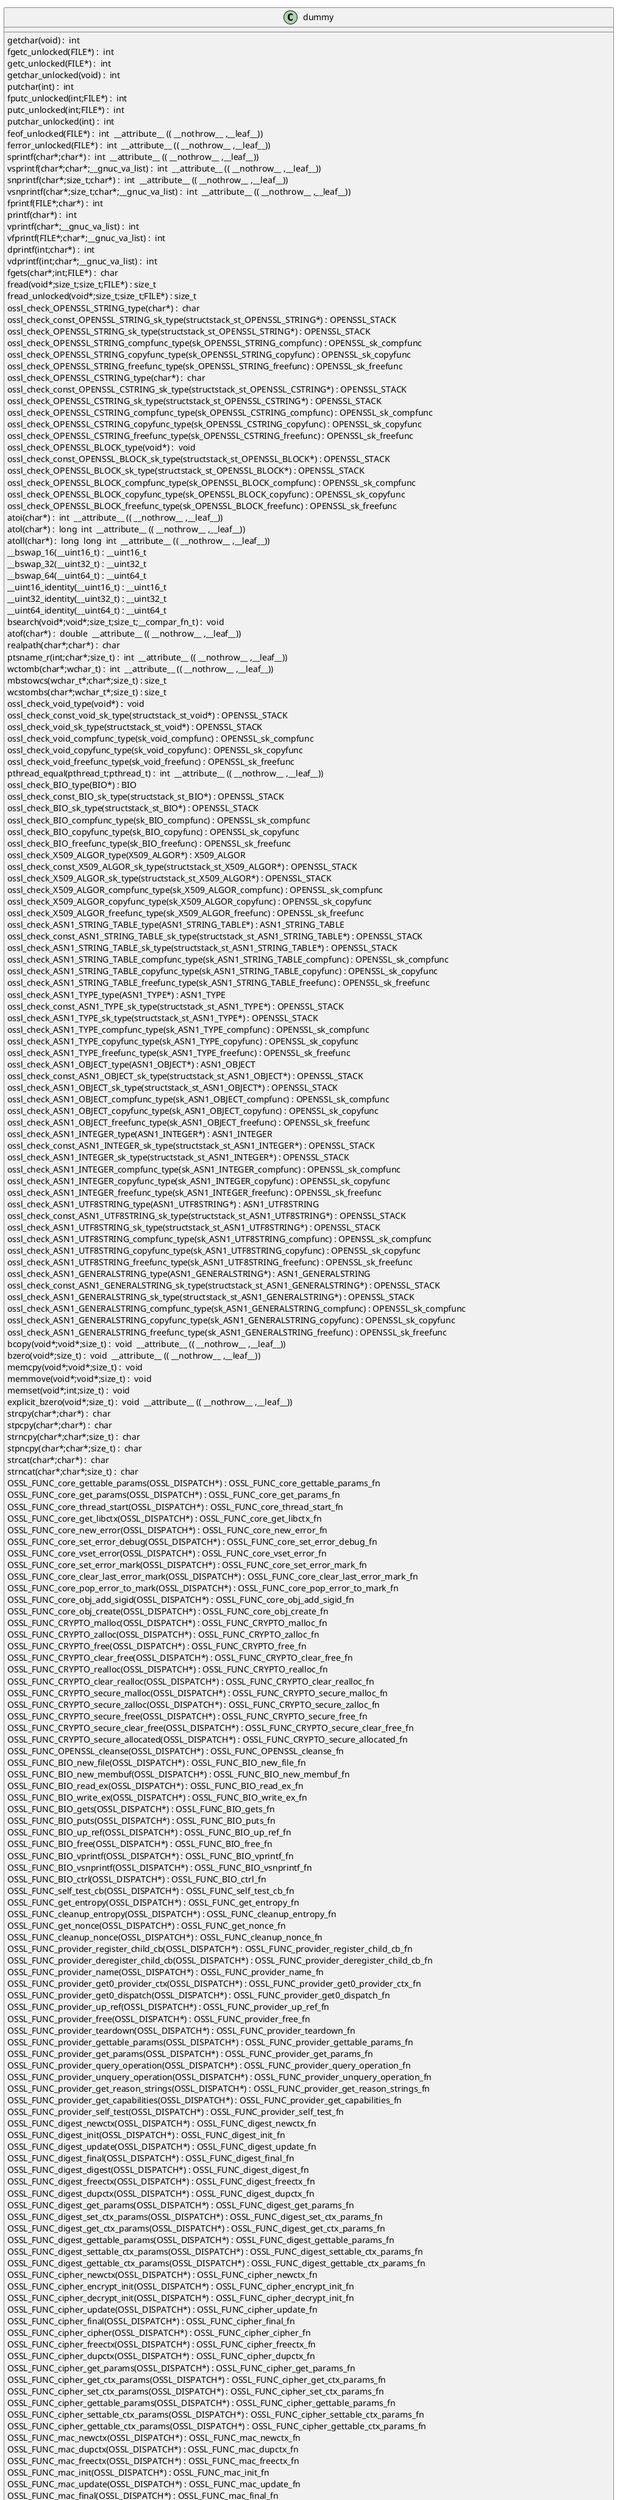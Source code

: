 @startuml
!pragma layout smetana
class dummy {
getchar(void) :  int  [[[./../.././qc/ssl/tls_depr.c.html#906]]]
fgetc_unlocked(FILE*) :  int  [[[./../.././qc/ssl/tls_depr.c.html#915]]]
getc_unlocked(FILE*) :  int  [[[./../.././qc/ssl/tls_depr.c.html#925]]]
getchar_unlocked(void) :  int  [[[./../.././qc/ssl/tls_depr.c.html#932]]]
putchar(int) :  int  [[[./../.././qc/ssl/tls_depr.c.html#941]]]
fputc_unlocked(int;FILE*) :  int  [[[./../.././qc/ssl/tls_depr.c.html#950]]]
putc_unlocked(int;FILE*) :  int  [[[./../.././qc/ssl/tls_depr.c.html#960]]]
putchar_unlocked(int) :  int  [[[./../.././qc/ssl/tls_depr.c.html#967]]]
feof_unlocked(FILE*) :  int  __attribute__ (( __nothrow__ ,__leaf__)) [[[./../.././qc/ssl/tls_depr.c.html#973]]]
ferror_unlocked(FILE*) :  int  __attribute__ (( __nothrow__ ,__leaf__)) [[[./../.././qc/ssl/tls_depr.c.html#980]]]
sprintf(char*;char*) :  int  __attribute__ (( __nothrow__ ,__leaf__)) [[[./../.././qc/ssl/tls_depr.c.html#999]]]
vsprintf(char*;char*;__gnuc_va_list) :  int  __attribute__ (( __nothrow__ ,__leaf__)) [[[./../.././qc/ssl/tls_depr.c.html#1012]]]
snprintf(char*;size_t;char*) :  int  __attribute__ (( __nothrow__ ,__leaf__)) [[[./../.././qc/ssl/tls_depr.c.html#1031]]]
vsnprintf(char*;size_t;char*;__gnuc_va_list) :  int  __attribute__ (( __nothrow__ ,__leaf__)) [[[./../.././qc/ssl/tls_depr.c.html#1045]]]
fprintf(FILE*;char*) :  int  [[[./../.././qc/ssl/tls_depr.c.html#1066]]]
printf(char*) :  int  [[[./../.././qc/ssl/tls_depr.c.html#1073]]]
vprintf(char*;__gnuc_va_list) :  int  [[[./../.././qc/ssl/tls_depr.c.html#1085]]]
vfprintf(FILE*;char*;__gnuc_va_list) :  int  [[[./../.././qc/ssl/tls_depr.c.html#1095]]]
dprintf(int;char*) :  int  [[[./../.././qc/ssl/tls_depr.c.html#1110]]]
vdprintf(int;char*;__gnuc_va_list) :  int  [[[./../.././qc/ssl/tls_depr.c.html#1121]]]
fgets(char*;int;FILE*) :  char  [[[./../.././qc/ssl/tls_depr.c.html#1140]]]
fread(void*;size_t;size_t;FILE*) : size_t [[[./../.././qc/ssl/tls_depr.c.html#1166]]]
fread_unlocked(void*;size_t;size_t;FILE*) : size_t [[[./../.././qc/ssl/tls_depr.c.html#1193]]]
ossl_check_OPENSSL_STRING_type(char*) :  char  [[[./../.././qc/ssl/tls_depr.c.html#1346]]]
ossl_check_const_OPENSSL_STRING_sk_type(structstack_st_OPENSSL_STRING*) : OPENSSL_STACK [[[./../.././qc/ssl/tls_depr.c.html#1346]]]
ossl_check_OPENSSL_STRING_sk_type(structstack_st_OPENSSL_STRING*) : OPENSSL_STACK [[[./../.././qc/ssl/tls_depr.c.html#1346]]]
ossl_check_OPENSSL_STRING_compfunc_type(sk_OPENSSL_STRING_compfunc) : OPENSSL_sk_compfunc [[[./../.././qc/ssl/tls_depr.c.html#1346]]]
ossl_check_OPENSSL_STRING_copyfunc_type(sk_OPENSSL_STRING_copyfunc) : OPENSSL_sk_copyfunc [[[./../.././qc/ssl/tls_depr.c.html#1346]]]
ossl_check_OPENSSL_STRING_freefunc_type(sk_OPENSSL_STRING_freefunc) : OPENSSL_sk_freefunc [[[./../.././qc/ssl/tls_depr.c.html#1346]]]
ossl_check_OPENSSL_CSTRING_type(char*) :  char  [[[./../.././qc/ssl/tls_depr.c.html#1348]]]
ossl_check_const_OPENSSL_CSTRING_sk_type(structstack_st_OPENSSL_CSTRING*) : OPENSSL_STACK [[[./../.././qc/ssl/tls_depr.c.html#1348]]]
ossl_check_OPENSSL_CSTRING_sk_type(structstack_st_OPENSSL_CSTRING*) : OPENSSL_STACK [[[./../.././qc/ssl/tls_depr.c.html#1348]]]
ossl_check_OPENSSL_CSTRING_compfunc_type(sk_OPENSSL_CSTRING_compfunc) : OPENSSL_sk_compfunc [[[./../.././qc/ssl/tls_depr.c.html#1348]]]
ossl_check_OPENSSL_CSTRING_copyfunc_type(sk_OPENSSL_CSTRING_copyfunc) : OPENSSL_sk_copyfunc [[[./../.././qc/ssl/tls_depr.c.html#1348]]]
ossl_check_OPENSSL_CSTRING_freefunc_type(sk_OPENSSL_CSTRING_freefunc) : OPENSSL_sk_freefunc [[[./../.././qc/ssl/tls_depr.c.html#1348]]]
ossl_check_OPENSSL_BLOCK_type(void*) :  void  [[[./../.././qc/ssl/tls_depr.c.html#1351]]]
ossl_check_const_OPENSSL_BLOCK_sk_type(structstack_st_OPENSSL_BLOCK*) : OPENSSL_STACK [[[./../.././qc/ssl/tls_depr.c.html#1351]]]
ossl_check_OPENSSL_BLOCK_sk_type(structstack_st_OPENSSL_BLOCK*) : OPENSSL_STACK [[[./../.././qc/ssl/tls_depr.c.html#1351]]]
ossl_check_OPENSSL_BLOCK_compfunc_type(sk_OPENSSL_BLOCK_compfunc) : OPENSSL_sk_compfunc [[[./../.././qc/ssl/tls_depr.c.html#1351]]]
ossl_check_OPENSSL_BLOCK_copyfunc_type(sk_OPENSSL_BLOCK_copyfunc) : OPENSSL_sk_copyfunc [[[./../.././qc/ssl/tls_depr.c.html#1351]]]
ossl_check_OPENSSL_BLOCK_freefunc_type(sk_OPENSSL_BLOCK_freefunc) : OPENSSL_sk_freefunc [[[./../.././qc/ssl/tls_depr.c.html#1351]]]
atoi(char*) :  int  __attribute__ (( __nothrow__ ,__leaf__)) [[[./../.././qc/ssl/tls_depr.c.html#1661]]]
atol(char*) :  long  int  __attribute__ (( __nothrow__ ,__leaf__)) [[[./../.././qc/ssl/tls_depr.c.html#1666]]]
atoll(char*) :  long  long  int  __attribute__ (( __nothrow__ ,__leaf__)) [[[./../.././qc/ssl/tls_depr.c.html#1673]]]
__bswap_16(__uint16_t) : __uint16_t [[[./../.././qc/ssl/tls_depr.c.html#1820]]]
__bswap_32(__uint32_t) : __uint32_t [[[./../.././qc/ssl/tls_depr.c.html#1835]]]
__bswap_64(__uint64_t) : __uint64_t [[[./../.././qc/ssl/tls_depr.c.html#1845]]]
__uint16_identity(__uint16_t) : __uint16_t [[[./../.././qc/ssl/tls_depr.c.html#1857]]]
__uint32_identity(__uint32_t) : __uint32_t [[[./../.././qc/ssl/tls_depr.c.html#1863]]]
__uint64_identity(__uint64_t) : __uint64_t [[[./../.././qc/ssl/tls_depr.c.html#1869]]]
bsearch(void*;void*;size_t;size_t;__compar_fn_t) :  void  [[[./../.././qc/ssl/tls_depr.c.html#2537]]]
atof(char*) :  double  __attribute__ (( __nothrow__ ,__leaf__)) [[[./../.././qc/ssl/tls_depr.c.html#1]]]
realpath(char*;char*) :  char  [[[./../.././qc/ssl/tls_depr.c.html#1]]]
ptsname_r(int;char*;size_t) :  int  __attribute__ (( __nothrow__ ,__leaf__)) [[[./../.././qc/ssl/tls_depr.c.html#1]]]
wctomb(char*;wchar_t) :  int  __attribute__ (( __nothrow__ ,__leaf__)) [[[./../.././qc/ssl/tls_depr.c.html#1]]]
mbstowcs(wchar_t*;char*;size_t) : size_t [[[./../.././qc/ssl/tls_depr.c.html#1]]]
wcstombs(char*;wchar_t*;size_t) : size_t [[[./../.././qc/ssl/tls_depr.c.html#1]]]
ossl_check_void_type(void*) :  void  [[[./../.././qc/ssl/tls_depr.c.html#1]]]
ossl_check_const_void_sk_type(structstack_st_void*) : OPENSSL_STACK [[[./../.././qc/ssl/tls_depr.c.html#1]]]
ossl_check_void_sk_type(structstack_st_void*) : OPENSSL_STACK [[[./../.././qc/ssl/tls_depr.c.html#1]]]
ossl_check_void_compfunc_type(sk_void_compfunc) : OPENSSL_sk_compfunc [[[./../.././qc/ssl/tls_depr.c.html#1]]]
ossl_check_void_copyfunc_type(sk_void_copyfunc) : OPENSSL_sk_copyfunc [[[./../.././qc/ssl/tls_depr.c.html#1]]]
ossl_check_void_freefunc_type(sk_void_freefunc) : OPENSSL_sk_freefunc [[[./../.././qc/ssl/tls_depr.c.html#1]]]
pthread_equal(pthread_t;pthread_t) :  int  __attribute__ (( __nothrow__ ,__leaf__)) [[[./../.././qc/ssl/tls_depr.c.html#1]]]
ossl_check_BIO_type(BIO*) : BIO [[[./../.././qc/ssl/tls_depr.c.html#1]]]
ossl_check_const_BIO_sk_type(structstack_st_BIO*) : OPENSSL_STACK [[[./../.././qc/ssl/tls_depr.c.html#1]]]
ossl_check_BIO_sk_type(structstack_st_BIO*) : OPENSSL_STACK [[[./../.././qc/ssl/tls_depr.c.html#1]]]
ossl_check_BIO_compfunc_type(sk_BIO_compfunc) : OPENSSL_sk_compfunc [[[./../.././qc/ssl/tls_depr.c.html#1]]]
ossl_check_BIO_copyfunc_type(sk_BIO_copyfunc) : OPENSSL_sk_copyfunc [[[./../.././qc/ssl/tls_depr.c.html#1]]]
ossl_check_BIO_freefunc_type(sk_BIO_freefunc) : OPENSSL_sk_freefunc [[[./../.././qc/ssl/tls_depr.c.html#1]]]
ossl_check_X509_ALGOR_type(X509_ALGOR*) : X509_ALGOR [[[./../.././qc/ssl/tls_depr.c.html#1]]]
ossl_check_const_X509_ALGOR_sk_type(structstack_st_X509_ALGOR*) : OPENSSL_STACK [[[./../.././qc/ssl/tls_depr.c.html#1]]]
ossl_check_X509_ALGOR_sk_type(structstack_st_X509_ALGOR*) : OPENSSL_STACK [[[./../.././qc/ssl/tls_depr.c.html#1]]]
ossl_check_X509_ALGOR_compfunc_type(sk_X509_ALGOR_compfunc) : OPENSSL_sk_compfunc [[[./../.././qc/ssl/tls_depr.c.html#1]]]
ossl_check_X509_ALGOR_copyfunc_type(sk_X509_ALGOR_copyfunc) : OPENSSL_sk_copyfunc [[[./../.././qc/ssl/tls_depr.c.html#1]]]
ossl_check_X509_ALGOR_freefunc_type(sk_X509_ALGOR_freefunc) : OPENSSL_sk_freefunc [[[./../.././qc/ssl/tls_depr.c.html#1]]]
ossl_check_ASN1_STRING_TABLE_type(ASN1_STRING_TABLE*) : ASN1_STRING_TABLE [[[./../.././qc/ssl/tls_depr.c.html#1]]]
ossl_check_const_ASN1_STRING_TABLE_sk_type(structstack_st_ASN1_STRING_TABLE*) : OPENSSL_STACK [[[./../.././qc/ssl/tls_depr.c.html#1]]]
ossl_check_ASN1_STRING_TABLE_sk_type(structstack_st_ASN1_STRING_TABLE*) : OPENSSL_STACK [[[./../.././qc/ssl/tls_depr.c.html#1]]]
ossl_check_ASN1_STRING_TABLE_compfunc_type(sk_ASN1_STRING_TABLE_compfunc) : OPENSSL_sk_compfunc [[[./../.././qc/ssl/tls_depr.c.html#1]]]
ossl_check_ASN1_STRING_TABLE_copyfunc_type(sk_ASN1_STRING_TABLE_copyfunc) : OPENSSL_sk_copyfunc [[[./../.././qc/ssl/tls_depr.c.html#1]]]
ossl_check_ASN1_STRING_TABLE_freefunc_type(sk_ASN1_STRING_TABLE_freefunc) : OPENSSL_sk_freefunc [[[./../.././qc/ssl/tls_depr.c.html#1]]]
ossl_check_ASN1_TYPE_type(ASN1_TYPE*) : ASN1_TYPE [[[./../.././qc/ssl/tls_depr.c.html#1]]]
ossl_check_const_ASN1_TYPE_sk_type(structstack_st_ASN1_TYPE*) : OPENSSL_STACK [[[./../.././qc/ssl/tls_depr.c.html#1]]]
ossl_check_ASN1_TYPE_sk_type(structstack_st_ASN1_TYPE*) : OPENSSL_STACK [[[./../.././qc/ssl/tls_depr.c.html#1]]]
ossl_check_ASN1_TYPE_compfunc_type(sk_ASN1_TYPE_compfunc) : OPENSSL_sk_compfunc [[[./../.././qc/ssl/tls_depr.c.html#1]]]
ossl_check_ASN1_TYPE_copyfunc_type(sk_ASN1_TYPE_copyfunc) : OPENSSL_sk_copyfunc [[[./../.././qc/ssl/tls_depr.c.html#1]]]
ossl_check_ASN1_TYPE_freefunc_type(sk_ASN1_TYPE_freefunc) : OPENSSL_sk_freefunc [[[./../.././qc/ssl/tls_depr.c.html#1]]]
ossl_check_ASN1_OBJECT_type(ASN1_OBJECT*) : ASN1_OBJECT [[[./../.././qc/ssl/tls_depr.c.html#1]]]
ossl_check_const_ASN1_OBJECT_sk_type(structstack_st_ASN1_OBJECT*) : OPENSSL_STACK [[[./../.././qc/ssl/tls_depr.c.html#1]]]
ossl_check_ASN1_OBJECT_sk_type(structstack_st_ASN1_OBJECT*) : OPENSSL_STACK [[[./../.././qc/ssl/tls_depr.c.html#1]]]
ossl_check_ASN1_OBJECT_compfunc_type(sk_ASN1_OBJECT_compfunc) : OPENSSL_sk_compfunc [[[./../.././qc/ssl/tls_depr.c.html#1]]]
ossl_check_ASN1_OBJECT_copyfunc_type(sk_ASN1_OBJECT_copyfunc) : OPENSSL_sk_copyfunc [[[./../.././qc/ssl/tls_depr.c.html#1]]]
ossl_check_ASN1_OBJECT_freefunc_type(sk_ASN1_OBJECT_freefunc) : OPENSSL_sk_freefunc [[[./../.././qc/ssl/tls_depr.c.html#1]]]
ossl_check_ASN1_INTEGER_type(ASN1_INTEGER*) : ASN1_INTEGER [[[./../.././qc/ssl/tls_depr.c.html#1]]]
ossl_check_const_ASN1_INTEGER_sk_type(structstack_st_ASN1_INTEGER*) : OPENSSL_STACK [[[./../.././qc/ssl/tls_depr.c.html#1]]]
ossl_check_ASN1_INTEGER_sk_type(structstack_st_ASN1_INTEGER*) : OPENSSL_STACK [[[./../.././qc/ssl/tls_depr.c.html#1]]]
ossl_check_ASN1_INTEGER_compfunc_type(sk_ASN1_INTEGER_compfunc) : OPENSSL_sk_compfunc [[[./../.././qc/ssl/tls_depr.c.html#1]]]
ossl_check_ASN1_INTEGER_copyfunc_type(sk_ASN1_INTEGER_copyfunc) : OPENSSL_sk_copyfunc [[[./../.././qc/ssl/tls_depr.c.html#1]]]
ossl_check_ASN1_INTEGER_freefunc_type(sk_ASN1_INTEGER_freefunc) : OPENSSL_sk_freefunc [[[./../.././qc/ssl/tls_depr.c.html#1]]]
ossl_check_ASN1_UTF8STRING_type(ASN1_UTF8STRING*) : ASN1_UTF8STRING [[[./../.././qc/ssl/tls_depr.c.html#1]]]
ossl_check_const_ASN1_UTF8STRING_sk_type(structstack_st_ASN1_UTF8STRING*) : OPENSSL_STACK [[[./../.././qc/ssl/tls_depr.c.html#1]]]
ossl_check_ASN1_UTF8STRING_sk_type(structstack_st_ASN1_UTF8STRING*) : OPENSSL_STACK [[[./../.././qc/ssl/tls_depr.c.html#1]]]
ossl_check_ASN1_UTF8STRING_compfunc_type(sk_ASN1_UTF8STRING_compfunc) : OPENSSL_sk_compfunc [[[./../.././qc/ssl/tls_depr.c.html#1]]]
ossl_check_ASN1_UTF8STRING_copyfunc_type(sk_ASN1_UTF8STRING_copyfunc) : OPENSSL_sk_copyfunc [[[./../.././qc/ssl/tls_depr.c.html#1]]]
ossl_check_ASN1_UTF8STRING_freefunc_type(sk_ASN1_UTF8STRING_freefunc) : OPENSSL_sk_freefunc [[[./../.././qc/ssl/tls_depr.c.html#1]]]
ossl_check_ASN1_GENERALSTRING_type(ASN1_GENERALSTRING*) : ASN1_GENERALSTRING [[[./../.././qc/ssl/tls_depr.c.html#1]]]
ossl_check_const_ASN1_GENERALSTRING_sk_type(structstack_st_ASN1_GENERALSTRING*) : OPENSSL_STACK [[[./../.././qc/ssl/tls_depr.c.html#1]]]
ossl_check_ASN1_GENERALSTRING_sk_type(structstack_st_ASN1_GENERALSTRING*) : OPENSSL_STACK [[[./../.././qc/ssl/tls_depr.c.html#1]]]
ossl_check_ASN1_GENERALSTRING_compfunc_type(sk_ASN1_GENERALSTRING_compfunc) : OPENSSL_sk_compfunc [[[./../.././qc/ssl/tls_depr.c.html#1]]]
ossl_check_ASN1_GENERALSTRING_copyfunc_type(sk_ASN1_GENERALSTRING_copyfunc) : OPENSSL_sk_copyfunc [[[./../.././qc/ssl/tls_depr.c.html#1]]]
ossl_check_ASN1_GENERALSTRING_freefunc_type(sk_ASN1_GENERALSTRING_freefunc) : OPENSSL_sk_freefunc [[[./../.././qc/ssl/tls_depr.c.html#1]]]
bcopy(void*;void*;size_t) :  void  __attribute__ (( __nothrow__ ,__leaf__)) [[[./../.././qc/ssl/tls_depr.c.html#1]]]
bzero(void*;size_t) :  void  __attribute__ (( __nothrow__ ,__leaf__)) [[[./../.././qc/ssl/tls_depr.c.html#1]]]
memcpy(void*;void*;size_t) :  void  [[[./../.././qc/ssl/tls_depr.c.html#1]]]
memmove(void*;void*;size_t) :  void  [[[./../.././qc/ssl/tls_depr.c.html#1]]]
memset(void*;int;size_t) :  void  [[[./../.././qc/ssl/tls_depr.c.html#1]]]
explicit_bzero(void*;size_t) :  void  __attribute__ (( __nothrow__ ,__leaf__)) [[[./../.././qc/ssl/tls_depr.c.html#1]]]
strcpy(char*;char*) :  char  [[[./../.././qc/ssl/tls_depr.c.html#1]]]
stpcpy(char*;char*) :  char  [[[./../.././qc/ssl/tls_depr.c.html#1]]]
strncpy(char*;char*;size_t) :  char  [[[./../.././qc/ssl/tls_depr.c.html#1]]]
stpncpy(char*;char*;size_t) :  char  [[[./../.././qc/ssl/tls_depr.c.html#1]]]
strcat(char*;char*) :  char  [[[./../.././qc/ssl/tls_depr.c.html#1]]]
strncat(char*;char*;size_t) :  char  [[[./../.././qc/ssl/tls_depr.c.html#1]]]
OSSL_FUNC_core_gettable_params(OSSL_DISPATCH*) : OSSL_FUNC_core_gettable_params_fn [[[./../.././qc/ssl/tls_depr.c.html#1]]]
OSSL_FUNC_core_get_params(OSSL_DISPATCH*) : OSSL_FUNC_core_get_params_fn [[[./../.././qc/ssl/tls_depr.c.html#1]]]
OSSL_FUNC_core_thread_start(OSSL_DISPATCH*) : OSSL_FUNC_core_thread_start_fn [[[./../.././qc/ssl/tls_depr.c.html#1]]]
OSSL_FUNC_core_get_libctx(OSSL_DISPATCH*) : OSSL_FUNC_core_get_libctx_fn [[[./../.././qc/ssl/tls_depr.c.html#1]]]
OSSL_FUNC_core_new_error(OSSL_DISPATCH*) : OSSL_FUNC_core_new_error_fn [[[./../.././qc/ssl/tls_depr.c.html#1]]]
OSSL_FUNC_core_set_error_debug(OSSL_DISPATCH*) : OSSL_FUNC_core_set_error_debug_fn [[[./../.././qc/ssl/tls_depr.c.html#1]]]
OSSL_FUNC_core_vset_error(OSSL_DISPATCH*) : OSSL_FUNC_core_vset_error_fn [[[./../.././qc/ssl/tls_depr.c.html#1]]]
OSSL_FUNC_core_set_error_mark(OSSL_DISPATCH*) : OSSL_FUNC_core_set_error_mark_fn [[[./../.././qc/ssl/tls_depr.c.html#1]]]
OSSL_FUNC_core_clear_last_error_mark(OSSL_DISPATCH*) : OSSL_FUNC_core_clear_last_error_mark_fn [[[./../.././qc/ssl/tls_depr.c.html#1]]]
OSSL_FUNC_core_pop_error_to_mark(OSSL_DISPATCH*) : OSSL_FUNC_core_pop_error_to_mark_fn [[[./../.././qc/ssl/tls_depr.c.html#1]]]
OSSL_FUNC_core_obj_add_sigid(OSSL_DISPATCH*) : OSSL_FUNC_core_obj_add_sigid_fn [[[./../.././qc/ssl/tls_depr.c.html#1]]]
OSSL_FUNC_core_obj_create(OSSL_DISPATCH*) : OSSL_FUNC_core_obj_create_fn [[[./../.././qc/ssl/tls_depr.c.html#1]]]
OSSL_FUNC_CRYPTO_malloc(OSSL_DISPATCH*) : OSSL_FUNC_CRYPTO_malloc_fn [[[./../.././qc/ssl/tls_depr.c.html#1]]]
OSSL_FUNC_CRYPTO_zalloc(OSSL_DISPATCH*) : OSSL_FUNC_CRYPTO_zalloc_fn [[[./../.././qc/ssl/tls_depr.c.html#1]]]
OSSL_FUNC_CRYPTO_free(OSSL_DISPATCH*) : OSSL_FUNC_CRYPTO_free_fn [[[./../.././qc/ssl/tls_depr.c.html#1]]]
OSSL_FUNC_CRYPTO_clear_free(OSSL_DISPATCH*) : OSSL_FUNC_CRYPTO_clear_free_fn [[[./../.././qc/ssl/tls_depr.c.html#1]]]
OSSL_FUNC_CRYPTO_realloc(OSSL_DISPATCH*) : OSSL_FUNC_CRYPTO_realloc_fn [[[./../.././qc/ssl/tls_depr.c.html#1]]]
OSSL_FUNC_CRYPTO_clear_realloc(OSSL_DISPATCH*) : OSSL_FUNC_CRYPTO_clear_realloc_fn [[[./../.././qc/ssl/tls_depr.c.html#1]]]
OSSL_FUNC_CRYPTO_secure_malloc(OSSL_DISPATCH*) : OSSL_FUNC_CRYPTO_secure_malloc_fn [[[./../.././qc/ssl/tls_depr.c.html#1]]]
OSSL_FUNC_CRYPTO_secure_zalloc(OSSL_DISPATCH*) : OSSL_FUNC_CRYPTO_secure_zalloc_fn [[[./../.././qc/ssl/tls_depr.c.html#1]]]
OSSL_FUNC_CRYPTO_secure_free(OSSL_DISPATCH*) : OSSL_FUNC_CRYPTO_secure_free_fn [[[./../.././qc/ssl/tls_depr.c.html#1]]]
OSSL_FUNC_CRYPTO_secure_clear_free(OSSL_DISPATCH*) : OSSL_FUNC_CRYPTO_secure_clear_free_fn [[[./../.././qc/ssl/tls_depr.c.html#1]]]
OSSL_FUNC_CRYPTO_secure_allocated(OSSL_DISPATCH*) : OSSL_FUNC_CRYPTO_secure_allocated_fn [[[./../.././qc/ssl/tls_depr.c.html#1]]]
OSSL_FUNC_OPENSSL_cleanse(OSSL_DISPATCH*) : OSSL_FUNC_OPENSSL_cleanse_fn [[[./../.././qc/ssl/tls_depr.c.html#1]]]
OSSL_FUNC_BIO_new_file(OSSL_DISPATCH*) : OSSL_FUNC_BIO_new_file_fn [[[./../.././qc/ssl/tls_depr.c.html#1]]]
OSSL_FUNC_BIO_new_membuf(OSSL_DISPATCH*) : OSSL_FUNC_BIO_new_membuf_fn [[[./../.././qc/ssl/tls_depr.c.html#1]]]
OSSL_FUNC_BIO_read_ex(OSSL_DISPATCH*) : OSSL_FUNC_BIO_read_ex_fn [[[./../.././qc/ssl/tls_depr.c.html#1]]]
OSSL_FUNC_BIO_write_ex(OSSL_DISPATCH*) : OSSL_FUNC_BIO_write_ex_fn [[[./../.././qc/ssl/tls_depr.c.html#1]]]
OSSL_FUNC_BIO_gets(OSSL_DISPATCH*) : OSSL_FUNC_BIO_gets_fn [[[./../.././qc/ssl/tls_depr.c.html#1]]]
OSSL_FUNC_BIO_puts(OSSL_DISPATCH*) : OSSL_FUNC_BIO_puts_fn [[[./../.././qc/ssl/tls_depr.c.html#1]]]
OSSL_FUNC_BIO_up_ref(OSSL_DISPATCH*) : OSSL_FUNC_BIO_up_ref_fn [[[./../.././qc/ssl/tls_depr.c.html#1]]]
OSSL_FUNC_BIO_free(OSSL_DISPATCH*) : OSSL_FUNC_BIO_free_fn [[[./../.././qc/ssl/tls_depr.c.html#1]]]
OSSL_FUNC_BIO_vprintf(OSSL_DISPATCH*) : OSSL_FUNC_BIO_vprintf_fn [[[./../.././qc/ssl/tls_depr.c.html#1]]]
OSSL_FUNC_BIO_vsnprintf(OSSL_DISPATCH*) : OSSL_FUNC_BIO_vsnprintf_fn [[[./../.././qc/ssl/tls_depr.c.html#1]]]
OSSL_FUNC_BIO_ctrl(OSSL_DISPATCH*) : OSSL_FUNC_BIO_ctrl_fn [[[./../.././qc/ssl/tls_depr.c.html#1]]]
OSSL_FUNC_self_test_cb(OSSL_DISPATCH*) : OSSL_FUNC_self_test_cb_fn [[[./../.././qc/ssl/tls_depr.c.html#1]]]
OSSL_FUNC_get_entropy(OSSL_DISPATCH*) : OSSL_FUNC_get_entropy_fn [[[./../.././qc/ssl/tls_depr.c.html#1]]]
OSSL_FUNC_cleanup_entropy(OSSL_DISPATCH*) : OSSL_FUNC_cleanup_entropy_fn [[[./../.././qc/ssl/tls_depr.c.html#1]]]
OSSL_FUNC_get_nonce(OSSL_DISPATCH*) : OSSL_FUNC_get_nonce_fn [[[./../.././qc/ssl/tls_depr.c.html#1]]]
OSSL_FUNC_cleanup_nonce(OSSL_DISPATCH*) : OSSL_FUNC_cleanup_nonce_fn [[[./../.././qc/ssl/tls_depr.c.html#1]]]
OSSL_FUNC_provider_register_child_cb(OSSL_DISPATCH*) : OSSL_FUNC_provider_register_child_cb_fn [[[./../.././qc/ssl/tls_depr.c.html#1]]]
OSSL_FUNC_provider_deregister_child_cb(OSSL_DISPATCH*) : OSSL_FUNC_provider_deregister_child_cb_fn [[[./../.././qc/ssl/tls_depr.c.html#1]]]
OSSL_FUNC_provider_name(OSSL_DISPATCH*) : OSSL_FUNC_provider_name_fn [[[./../.././qc/ssl/tls_depr.c.html#1]]]
OSSL_FUNC_provider_get0_provider_ctx(OSSL_DISPATCH*) : OSSL_FUNC_provider_get0_provider_ctx_fn [[[./../.././qc/ssl/tls_depr.c.html#1]]]
OSSL_FUNC_provider_get0_dispatch(OSSL_DISPATCH*) : OSSL_FUNC_provider_get0_dispatch_fn [[[./../.././qc/ssl/tls_depr.c.html#1]]]
OSSL_FUNC_provider_up_ref(OSSL_DISPATCH*) : OSSL_FUNC_provider_up_ref_fn [[[./../.././qc/ssl/tls_depr.c.html#1]]]
OSSL_FUNC_provider_free(OSSL_DISPATCH*) : OSSL_FUNC_provider_free_fn [[[./../.././qc/ssl/tls_depr.c.html#1]]]
OSSL_FUNC_provider_teardown(OSSL_DISPATCH*) : OSSL_FUNC_provider_teardown_fn [[[./../.././qc/ssl/tls_depr.c.html#1]]]
OSSL_FUNC_provider_gettable_params(OSSL_DISPATCH*) : OSSL_FUNC_provider_gettable_params_fn [[[./../.././qc/ssl/tls_depr.c.html#1]]]
OSSL_FUNC_provider_get_params(OSSL_DISPATCH*) : OSSL_FUNC_provider_get_params_fn [[[./../.././qc/ssl/tls_depr.c.html#1]]]
OSSL_FUNC_provider_query_operation(OSSL_DISPATCH*) : OSSL_FUNC_provider_query_operation_fn [[[./../.././qc/ssl/tls_depr.c.html#1]]]
OSSL_FUNC_provider_unquery_operation(OSSL_DISPATCH*) : OSSL_FUNC_provider_unquery_operation_fn [[[./../.././qc/ssl/tls_depr.c.html#1]]]
OSSL_FUNC_provider_get_reason_strings(OSSL_DISPATCH*) : OSSL_FUNC_provider_get_reason_strings_fn [[[./../.././qc/ssl/tls_depr.c.html#1]]]
OSSL_FUNC_provider_get_capabilities(OSSL_DISPATCH*) : OSSL_FUNC_provider_get_capabilities_fn [[[./../.././qc/ssl/tls_depr.c.html#1]]]
OSSL_FUNC_provider_self_test(OSSL_DISPATCH*) : OSSL_FUNC_provider_self_test_fn [[[./../.././qc/ssl/tls_depr.c.html#1]]]
OSSL_FUNC_digest_newctx(OSSL_DISPATCH*) : OSSL_FUNC_digest_newctx_fn [[[./../.././qc/ssl/tls_depr.c.html#1]]]
OSSL_FUNC_digest_init(OSSL_DISPATCH*) : OSSL_FUNC_digest_init_fn [[[./../.././qc/ssl/tls_depr.c.html#1]]]
OSSL_FUNC_digest_update(OSSL_DISPATCH*) : OSSL_FUNC_digest_update_fn [[[./../.././qc/ssl/tls_depr.c.html#1]]]
OSSL_FUNC_digest_final(OSSL_DISPATCH*) : OSSL_FUNC_digest_final_fn [[[./../.././qc/ssl/tls_depr.c.html#1]]]
OSSL_FUNC_digest_digest(OSSL_DISPATCH*) : OSSL_FUNC_digest_digest_fn [[[./../.././qc/ssl/tls_depr.c.html#1]]]
OSSL_FUNC_digest_freectx(OSSL_DISPATCH*) : OSSL_FUNC_digest_freectx_fn [[[./../.././qc/ssl/tls_depr.c.html#1]]]
OSSL_FUNC_digest_dupctx(OSSL_DISPATCH*) : OSSL_FUNC_digest_dupctx_fn [[[./../.././qc/ssl/tls_depr.c.html#1]]]
OSSL_FUNC_digest_get_params(OSSL_DISPATCH*) : OSSL_FUNC_digest_get_params_fn [[[./../.././qc/ssl/tls_depr.c.html#1]]]
OSSL_FUNC_digest_set_ctx_params(OSSL_DISPATCH*) : OSSL_FUNC_digest_set_ctx_params_fn [[[./../.././qc/ssl/tls_depr.c.html#1]]]
OSSL_FUNC_digest_get_ctx_params(OSSL_DISPATCH*) : OSSL_FUNC_digest_get_ctx_params_fn [[[./../.././qc/ssl/tls_depr.c.html#1]]]
OSSL_FUNC_digest_gettable_params(OSSL_DISPATCH*) : OSSL_FUNC_digest_gettable_params_fn [[[./../.././qc/ssl/tls_depr.c.html#1]]]
OSSL_FUNC_digest_settable_ctx_params(OSSL_DISPATCH*) : OSSL_FUNC_digest_settable_ctx_params_fn [[[./../.././qc/ssl/tls_depr.c.html#1]]]
OSSL_FUNC_digest_gettable_ctx_params(OSSL_DISPATCH*) : OSSL_FUNC_digest_gettable_ctx_params_fn [[[./../.././qc/ssl/tls_depr.c.html#1]]]
OSSL_FUNC_cipher_newctx(OSSL_DISPATCH*) : OSSL_FUNC_cipher_newctx_fn [[[./../.././qc/ssl/tls_depr.c.html#1]]]
OSSL_FUNC_cipher_encrypt_init(OSSL_DISPATCH*) : OSSL_FUNC_cipher_encrypt_init_fn [[[./../.././qc/ssl/tls_depr.c.html#1]]]
OSSL_FUNC_cipher_decrypt_init(OSSL_DISPATCH*) : OSSL_FUNC_cipher_decrypt_init_fn [[[./../.././qc/ssl/tls_depr.c.html#1]]]
OSSL_FUNC_cipher_update(OSSL_DISPATCH*) : OSSL_FUNC_cipher_update_fn [[[./../.././qc/ssl/tls_depr.c.html#1]]]
OSSL_FUNC_cipher_final(OSSL_DISPATCH*) : OSSL_FUNC_cipher_final_fn [[[./../.././qc/ssl/tls_depr.c.html#1]]]
OSSL_FUNC_cipher_cipher(OSSL_DISPATCH*) : OSSL_FUNC_cipher_cipher_fn [[[./../.././qc/ssl/tls_depr.c.html#1]]]
OSSL_FUNC_cipher_freectx(OSSL_DISPATCH*) : OSSL_FUNC_cipher_freectx_fn [[[./../.././qc/ssl/tls_depr.c.html#1]]]
OSSL_FUNC_cipher_dupctx(OSSL_DISPATCH*) : OSSL_FUNC_cipher_dupctx_fn [[[./../.././qc/ssl/tls_depr.c.html#1]]]
OSSL_FUNC_cipher_get_params(OSSL_DISPATCH*) : OSSL_FUNC_cipher_get_params_fn [[[./../.././qc/ssl/tls_depr.c.html#1]]]
OSSL_FUNC_cipher_get_ctx_params(OSSL_DISPATCH*) : OSSL_FUNC_cipher_get_ctx_params_fn [[[./../.././qc/ssl/tls_depr.c.html#1]]]
OSSL_FUNC_cipher_set_ctx_params(OSSL_DISPATCH*) : OSSL_FUNC_cipher_set_ctx_params_fn [[[./../.././qc/ssl/tls_depr.c.html#1]]]
OSSL_FUNC_cipher_gettable_params(OSSL_DISPATCH*) : OSSL_FUNC_cipher_gettable_params_fn [[[./../.././qc/ssl/tls_depr.c.html#1]]]
OSSL_FUNC_cipher_settable_ctx_params(OSSL_DISPATCH*) : OSSL_FUNC_cipher_settable_ctx_params_fn [[[./../.././qc/ssl/tls_depr.c.html#1]]]
OSSL_FUNC_cipher_gettable_ctx_params(OSSL_DISPATCH*) : OSSL_FUNC_cipher_gettable_ctx_params_fn [[[./../.././qc/ssl/tls_depr.c.html#1]]]
OSSL_FUNC_mac_newctx(OSSL_DISPATCH*) : OSSL_FUNC_mac_newctx_fn [[[./../.././qc/ssl/tls_depr.c.html#1]]]
OSSL_FUNC_mac_dupctx(OSSL_DISPATCH*) : OSSL_FUNC_mac_dupctx_fn [[[./../.././qc/ssl/tls_depr.c.html#1]]]
OSSL_FUNC_mac_freectx(OSSL_DISPATCH*) : OSSL_FUNC_mac_freectx_fn [[[./../.././qc/ssl/tls_depr.c.html#1]]]
OSSL_FUNC_mac_init(OSSL_DISPATCH*) : OSSL_FUNC_mac_init_fn [[[./../.././qc/ssl/tls_depr.c.html#1]]]
OSSL_FUNC_mac_update(OSSL_DISPATCH*) : OSSL_FUNC_mac_update_fn [[[./../.././qc/ssl/tls_depr.c.html#1]]]
OSSL_FUNC_mac_final(OSSL_DISPATCH*) : OSSL_FUNC_mac_final_fn [[[./../.././qc/ssl/tls_depr.c.html#1]]]
OSSL_FUNC_mac_gettable_params(OSSL_DISPATCH*) : OSSL_FUNC_mac_gettable_params_fn [[[./../.././qc/ssl/tls_depr.c.html#1]]]
OSSL_FUNC_mac_gettable_ctx_params(OSSL_DISPATCH*) : OSSL_FUNC_mac_gettable_ctx_params_fn [[[./../.././qc/ssl/tls_depr.c.html#1]]]
OSSL_FUNC_mac_settable_ctx_params(OSSL_DISPATCH*) : OSSL_FUNC_mac_settable_ctx_params_fn [[[./../.././qc/ssl/tls_depr.c.html#1]]]
OSSL_FUNC_mac_get_params(OSSL_DISPATCH*) : OSSL_FUNC_mac_get_params_fn [[[./../.././qc/ssl/tls_depr.c.html#1]]]
OSSL_FUNC_mac_get_ctx_params(OSSL_DISPATCH*) : OSSL_FUNC_mac_get_ctx_params_fn [[[./../.././qc/ssl/tls_depr.c.html#1]]]
OSSL_FUNC_mac_set_ctx_params(OSSL_DISPATCH*) : OSSL_FUNC_mac_set_ctx_params_fn [[[./../.././qc/ssl/tls_depr.c.html#1]]]
OSSL_FUNC_kdf_newctx(OSSL_DISPATCH*) : OSSL_FUNC_kdf_newctx_fn [[[./../.././qc/ssl/tls_depr.c.html#1]]]
OSSL_FUNC_kdf_dupctx(OSSL_DISPATCH*) : OSSL_FUNC_kdf_dupctx_fn [[[./../.././qc/ssl/tls_depr.c.html#1]]]
OSSL_FUNC_kdf_freectx(OSSL_DISPATCH*) : OSSL_FUNC_kdf_freectx_fn [[[./../.././qc/ssl/tls_depr.c.html#1]]]
OSSL_FUNC_kdf_reset(OSSL_DISPATCH*) : OSSL_FUNC_kdf_reset_fn [[[./../.././qc/ssl/tls_depr.c.html#1]]]
OSSL_FUNC_kdf_derive(OSSL_DISPATCH*) : OSSL_FUNC_kdf_derive_fn [[[./../.././qc/ssl/tls_depr.c.html#1]]]
OSSL_FUNC_kdf_gettable_params(OSSL_DISPATCH*) : OSSL_FUNC_kdf_gettable_params_fn [[[./../.././qc/ssl/tls_depr.c.html#1]]]
OSSL_FUNC_kdf_gettable_ctx_params(OSSL_DISPATCH*) : OSSL_FUNC_kdf_gettable_ctx_params_fn [[[./../.././qc/ssl/tls_depr.c.html#1]]]
OSSL_FUNC_kdf_settable_ctx_params(OSSL_DISPATCH*) : OSSL_FUNC_kdf_settable_ctx_params_fn [[[./../.././qc/ssl/tls_depr.c.html#1]]]
OSSL_FUNC_kdf_get_params(OSSL_DISPATCH*) : OSSL_FUNC_kdf_get_params_fn [[[./../.././qc/ssl/tls_depr.c.html#1]]]
OSSL_FUNC_kdf_get_ctx_params(OSSL_DISPATCH*) : OSSL_FUNC_kdf_get_ctx_params_fn [[[./../.././qc/ssl/tls_depr.c.html#1]]]
OSSL_FUNC_kdf_set_ctx_params(OSSL_DISPATCH*) : OSSL_FUNC_kdf_set_ctx_params_fn [[[./../.././qc/ssl/tls_depr.c.html#1]]]
OSSL_FUNC_rand_newctx(OSSL_DISPATCH*) : OSSL_FUNC_rand_newctx_fn [[[./../.././qc/ssl/tls_depr.c.html#1]]]
OSSL_FUNC_rand_freectx(OSSL_DISPATCH*) : OSSL_FUNC_rand_freectx_fn [[[./../.././qc/ssl/tls_depr.c.html#1]]]
OSSL_FUNC_rand_instantiate(OSSL_DISPATCH*) : OSSL_FUNC_rand_instantiate_fn [[[./../.././qc/ssl/tls_depr.c.html#1]]]
OSSL_FUNC_rand_uninstantiate(OSSL_DISPATCH*) : OSSL_FUNC_rand_uninstantiate_fn [[[./../.././qc/ssl/tls_depr.c.html#1]]]
OSSL_FUNC_rand_generate(OSSL_DISPATCH*) : OSSL_FUNC_rand_generate_fn [[[./../.././qc/ssl/tls_depr.c.html#1]]]
OSSL_FUNC_rand_reseed(OSSL_DISPATCH*) : OSSL_FUNC_rand_reseed_fn [[[./../.././qc/ssl/tls_depr.c.html#1]]]
OSSL_FUNC_rand_nonce(OSSL_DISPATCH*) : OSSL_FUNC_rand_nonce_fn [[[./../.././qc/ssl/tls_depr.c.html#1]]]
OSSL_FUNC_rand_enable_locking(OSSL_DISPATCH*) : OSSL_FUNC_rand_enable_locking_fn [[[./../.././qc/ssl/tls_depr.c.html#1]]]
OSSL_FUNC_rand_lock(OSSL_DISPATCH*) : OSSL_FUNC_rand_lock_fn [[[./../.././qc/ssl/tls_depr.c.html#1]]]
OSSL_FUNC_rand_unlock(OSSL_DISPATCH*) : OSSL_FUNC_rand_unlock_fn [[[./../.././qc/ssl/tls_depr.c.html#1]]]
OSSL_FUNC_rand_gettable_params(OSSL_DISPATCH*) : OSSL_FUNC_rand_gettable_params_fn [[[./../.././qc/ssl/tls_depr.c.html#1]]]
OSSL_FUNC_rand_gettable_ctx_params(OSSL_DISPATCH*) : OSSL_FUNC_rand_gettable_ctx_params_fn [[[./../.././qc/ssl/tls_depr.c.html#1]]]
OSSL_FUNC_rand_settable_ctx_params(OSSL_DISPATCH*) : OSSL_FUNC_rand_settable_ctx_params_fn [[[./../.././qc/ssl/tls_depr.c.html#1]]]
OSSL_FUNC_rand_get_params(OSSL_DISPATCH*) : OSSL_FUNC_rand_get_params_fn [[[./../.././qc/ssl/tls_depr.c.html#1]]]
OSSL_FUNC_rand_get_ctx_params(OSSL_DISPATCH*) : OSSL_FUNC_rand_get_ctx_params_fn [[[./../.././qc/ssl/tls_depr.c.html#1]]]
OSSL_FUNC_rand_set_ctx_params(OSSL_DISPATCH*) : OSSL_FUNC_rand_set_ctx_params_fn [[[./../.././qc/ssl/tls_depr.c.html#1]]]
OSSL_FUNC_rand_set_callbacks(OSSL_DISPATCH*) : OSSL_FUNC_rand_set_callbacks_fn [[[./../.././qc/ssl/tls_depr.c.html#1]]]
OSSL_FUNC_rand_verify_zeroization(OSSL_DISPATCH*) : OSSL_FUNC_rand_verify_zeroization_fn [[[./../.././qc/ssl/tls_depr.c.html#1]]]
OSSL_FUNC_rand_get_seed(OSSL_DISPATCH*) : OSSL_FUNC_rand_get_seed_fn [[[./../.././qc/ssl/tls_depr.c.html#1]]]
OSSL_FUNC_rand_clear_seed(OSSL_DISPATCH*) : OSSL_FUNC_rand_clear_seed_fn [[[./../.././qc/ssl/tls_depr.c.html#1]]]
OSSL_FUNC_keymgmt_new(OSSL_DISPATCH*) : OSSL_FUNC_keymgmt_new_fn [[[./../.././qc/ssl/tls_depr.c.html#1]]]
OSSL_FUNC_keymgmt_gen_init(OSSL_DISPATCH*) : OSSL_FUNC_keymgmt_gen_init_fn [[[./../.././qc/ssl/tls_depr.c.html#1]]]
OSSL_FUNC_keymgmt_gen_set_template(OSSL_DISPATCH*) : OSSL_FUNC_keymgmt_gen_set_template_fn [[[./../.././qc/ssl/tls_depr.c.html#1]]]
OSSL_FUNC_keymgmt_gen_set_params(OSSL_DISPATCH*) : OSSL_FUNC_keymgmt_gen_set_params_fn [[[./../.././qc/ssl/tls_depr.c.html#1]]]
OSSL_FUNC_keymgmt_gen_settable_params(OSSL_DISPATCH*) : OSSL_FUNC_keymgmt_gen_settable_params_fn [[[./../.././qc/ssl/tls_depr.c.html#1]]]
OSSL_FUNC_keymgmt_gen(OSSL_DISPATCH*) : OSSL_FUNC_keymgmt_gen_fn [[[./../.././qc/ssl/tls_depr.c.html#1]]]
OSSL_FUNC_keymgmt_gen_cleanup(OSSL_DISPATCH*) : OSSL_FUNC_keymgmt_gen_cleanup_fn [[[./../.././qc/ssl/tls_depr.c.html#1]]]
OSSL_FUNC_keymgmt_load(OSSL_DISPATCH*) : OSSL_FUNC_keymgmt_load_fn [[[./../.././qc/ssl/tls_depr.c.html#1]]]
OSSL_FUNC_keymgmt_free(OSSL_DISPATCH*) : OSSL_FUNC_keymgmt_free_fn [[[./../.././qc/ssl/tls_depr.c.html#1]]]
OSSL_FUNC_keymgmt_get_params(OSSL_DISPATCH*) : OSSL_FUNC_keymgmt_get_params_fn [[[./../.././qc/ssl/tls_depr.c.html#1]]]
OSSL_FUNC_keymgmt_gettable_params(OSSL_DISPATCH*) : OSSL_FUNC_keymgmt_gettable_params_fn [[[./../.././qc/ssl/tls_depr.c.html#1]]]
OSSL_FUNC_keymgmt_set_params(OSSL_DISPATCH*) : OSSL_FUNC_keymgmt_set_params_fn [[[./../.././qc/ssl/tls_depr.c.html#1]]]
OSSL_FUNC_keymgmt_settable_params(OSSL_DISPATCH*) : OSSL_FUNC_keymgmt_settable_params_fn [[[./../.././qc/ssl/tls_depr.c.html#1]]]
OSSL_FUNC_keymgmt_query_operation_name(OSSL_DISPATCH*) : OSSL_FUNC_keymgmt_query_operation_name_fn [[[./../.././qc/ssl/tls_depr.c.html#1]]]
OSSL_FUNC_keymgmt_has(OSSL_DISPATCH*) : OSSL_FUNC_keymgmt_has_fn [[[./../.././qc/ssl/tls_depr.c.html#1]]]
OSSL_FUNC_keymgmt_validate(OSSL_DISPATCH*) : OSSL_FUNC_keymgmt_validate_fn [[[./../.././qc/ssl/tls_depr.c.html#1]]]
OSSL_FUNC_keymgmt_match(OSSL_DISPATCH*) : OSSL_FUNC_keymgmt_match_fn [[[./../.././qc/ssl/tls_depr.c.html#1]]]
OSSL_FUNC_keymgmt_import(OSSL_DISPATCH*) : OSSL_FUNC_keymgmt_import_fn [[[./../.././qc/ssl/tls_depr.c.html#1]]]
OSSL_FUNC_keymgmt_import_types(OSSL_DISPATCH*) : OSSL_FUNC_keymgmt_import_types_fn [[[./../.././qc/ssl/tls_depr.c.html#1]]]
OSSL_FUNC_keymgmt_export(OSSL_DISPATCH*) : OSSL_FUNC_keymgmt_export_fn [[[./../.././qc/ssl/tls_depr.c.html#1]]]
OSSL_FUNC_keymgmt_export_types(OSSL_DISPATCH*) : OSSL_FUNC_keymgmt_export_types_fn [[[./../.././qc/ssl/tls_depr.c.html#1]]]
OSSL_FUNC_keymgmt_dup(OSSL_DISPATCH*) : OSSL_FUNC_keymgmt_dup_fn [[[./../.././qc/ssl/tls_depr.c.html#1]]]
OSSL_FUNC_keyexch_newctx(OSSL_DISPATCH*) : OSSL_FUNC_keyexch_newctx_fn [[[./../.././qc/ssl/tls_depr.c.html#1]]]
OSSL_FUNC_keyexch_init(OSSL_DISPATCH*) : OSSL_FUNC_keyexch_init_fn [[[./../.././qc/ssl/tls_depr.c.html#1]]]
OSSL_FUNC_keyexch_derive(OSSL_DISPATCH*) : OSSL_FUNC_keyexch_derive_fn [[[./../.././qc/ssl/tls_depr.c.html#1]]]
OSSL_FUNC_keyexch_set_peer(OSSL_DISPATCH*) : OSSL_FUNC_keyexch_set_peer_fn [[[./../.././qc/ssl/tls_depr.c.html#1]]]
OSSL_FUNC_keyexch_freectx(OSSL_DISPATCH*) : OSSL_FUNC_keyexch_freectx_fn [[[./../.././qc/ssl/tls_depr.c.html#1]]]
OSSL_FUNC_keyexch_dupctx(OSSL_DISPATCH*) : OSSL_FUNC_keyexch_dupctx_fn [[[./../.././qc/ssl/tls_depr.c.html#1]]]
OSSL_FUNC_keyexch_set_ctx_params(OSSL_DISPATCH*) : OSSL_FUNC_keyexch_set_ctx_params_fn [[[./../.././qc/ssl/tls_depr.c.html#1]]]
OSSL_FUNC_keyexch_settable_ctx_params(OSSL_DISPATCH*) : OSSL_FUNC_keyexch_settable_ctx_params_fn [[[./../.././qc/ssl/tls_depr.c.html#1]]]
OSSL_FUNC_keyexch_get_ctx_params(OSSL_DISPATCH*) : OSSL_FUNC_keyexch_get_ctx_params_fn [[[./../.././qc/ssl/tls_depr.c.html#1]]]
OSSL_FUNC_keyexch_gettable_ctx_params(OSSL_DISPATCH*) : OSSL_FUNC_keyexch_gettable_ctx_params_fn [[[./../.././qc/ssl/tls_depr.c.html#1]]]
OSSL_FUNC_signature_newctx(OSSL_DISPATCH*) : OSSL_FUNC_signature_newctx_fn [[[./../.././qc/ssl/tls_depr.c.html#1]]]
OSSL_FUNC_signature_sign_init(OSSL_DISPATCH*) : OSSL_FUNC_signature_sign_init_fn [[[./../.././qc/ssl/tls_depr.c.html#1]]]
OSSL_FUNC_signature_sign(OSSL_DISPATCH*) : OSSL_FUNC_signature_sign_fn [[[./../.././qc/ssl/tls_depr.c.html#1]]]
OSSL_FUNC_signature_verify_init(OSSL_DISPATCH*) : OSSL_FUNC_signature_verify_init_fn [[[./../.././qc/ssl/tls_depr.c.html#1]]]
OSSL_FUNC_signature_verify(OSSL_DISPATCH*) : OSSL_FUNC_signature_verify_fn [[[./../.././qc/ssl/tls_depr.c.html#1]]]
OSSL_FUNC_signature_verify_recover_init(OSSL_DISPATCH*) : OSSL_FUNC_signature_verify_recover_init_fn [[[./../.././qc/ssl/tls_depr.c.html#1]]]
OSSL_FUNC_signature_verify_recover(OSSL_DISPATCH*) : OSSL_FUNC_signature_verify_recover_fn [[[./../.././qc/ssl/tls_depr.c.html#1]]]
OSSL_FUNC_signature_digest_sign_init(OSSL_DISPATCH*) : OSSL_FUNC_signature_digest_sign_init_fn [[[./../.././qc/ssl/tls_depr.c.html#1]]]
OSSL_FUNC_signature_digest_sign_update(OSSL_DISPATCH*) : OSSL_FUNC_signature_digest_sign_update_fn [[[./../.././qc/ssl/tls_depr.c.html#1]]]
OSSL_FUNC_signature_digest_sign_final(OSSL_DISPATCH*) : OSSL_FUNC_signature_digest_sign_final_fn [[[./../.././qc/ssl/tls_depr.c.html#1]]]
OSSL_FUNC_signature_digest_sign(OSSL_DISPATCH*) : OSSL_FUNC_signature_digest_sign_fn [[[./../.././qc/ssl/tls_depr.c.html#1]]]
OSSL_FUNC_signature_digest_verify_init(OSSL_DISPATCH*) : OSSL_FUNC_signature_digest_verify_init_fn [[[./../.././qc/ssl/tls_depr.c.html#1]]]
OSSL_FUNC_signature_digest_verify_update(OSSL_DISPATCH*) : OSSL_FUNC_signature_digest_verify_update_fn [[[./../.././qc/ssl/tls_depr.c.html#1]]]
OSSL_FUNC_signature_digest_verify_final(OSSL_DISPATCH*) : OSSL_FUNC_signature_digest_verify_final_fn [[[./../.././qc/ssl/tls_depr.c.html#1]]]
OSSL_FUNC_signature_digest_verify(OSSL_DISPATCH*) : OSSL_FUNC_signature_digest_verify_fn [[[./../.././qc/ssl/tls_depr.c.html#1]]]
OSSL_FUNC_signature_freectx(OSSL_DISPATCH*) : OSSL_FUNC_signature_freectx_fn [[[./../.././qc/ssl/tls_depr.c.html#1]]]
OSSL_FUNC_signature_dupctx(OSSL_DISPATCH*) : OSSL_FUNC_signature_dupctx_fn [[[./../.././qc/ssl/tls_depr.c.html#1]]]
OSSL_FUNC_signature_get_ctx_params(OSSL_DISPATCH*) : OSSL_FUNC_signature_get_ctx_params_fn [[[./../.././qc/ssl/tls_depr.c.html#1]]]
OSSL_FUNC_signature_gettable_ctx_params(OSSL_DISPATCH*) : OSSL_FUNC_signature_gettable_ctx_params_fn [[[./../.././qc/ssl/tls_depr.c.html#1]]]
OSSL_FUNC_signature_set_ctx_params(OSSL_DISPATCH*) : OSSL_FUNC_signature_set_ctx_params_fn [[[./../.././qc/ssl/tls_depr.c.html#1]]]
OSSL_FUNC_signature_settable_ctx_params(OSSL_DISPATCH*) : OSSL_FUNC_signature_settable_ctx_params_fn [[[./../.././qc/ssl/tls_depr.c.html#1]]]
OSSL_FUNC_signature_get_ctx_md_params(OSSL_DISPATCH*) : OSSL_FUNC_signature_get_ctx_md_params_fn [[[./../.././qc/ssl/tls_depr.c.html#1]]]
OSSL_FUNC_signature_gettable_ctx_md_params(OSSL_DISPATCH*) : OSSL_FUNC_signature_gettable_ctx_md_params_fn [[[./../.././qc/ssl/tls_depr.c.html#1]]]
OSSL_FUNC_signature_set_ctx_md_params(OSSL_DISPATCH*) : OSSL_FUNC_signature_set_ctx_md_params_fn [[[./../.././qc/ssl/tls_depr.c.html#1]]]
OSSL_FUNC_signature_settable_ctx_md_params(OSSL_DISPATCH*) : OSSL_FUNC_signature_settable_ctx_md_params_fn [[[./../.././qc/ssl/tls_depr.c.html#1]]]
OSSL_FUNC_asym_cipher_newctx(OSSL_DISPATCH*) : OSSL_FUNC_asym_cipher_newctx_fn [[[./../.././qc/ssl/tls_depr.c.html#1]]]
OSSL_FUNC_asym_cipher_encrypt_init(OSSL_DISPATCH*) : OSSL_FUNC_asym_cipher_encrypt_init_fn [[[./../.././qc/ssl/tls_depr.c.html#1]]]
OSSL_FUNC_asym_cipher_encrypt(OSSL_DISPATCH*) : OSSL_FUNC_asym_cipher_encrypt_fn [[[./../.././qc/ssl/tls_depr.c.html#1]]]
OSSL_FUNC_asym_cipher_decrypt_init(OSSL_DISPATCH*) : OSSL_FUNC_asym_cipher_decrypt_init_fn [[[./../.././qc/ssl/tls_depr.c.html#1]]]
OSSL_FUNC_asym_cipher_decrypt(OSSL_DISPATCH*) : OSSL_FUNC_asym_cipher_decrypt_fn [[[./../.././qc/ssl/tls_depr.c.html#1]]]
OSSL_FUNC_asym_cipher_freectx(OSSL_DISPATCH*) : OSSL_FUNC_asym_cipher_freectx_fn [[[./../.././qc/ssl/tls_depr.c.html#1]]]
OSSL_FUNC_asym_cipher_dupctx(OSSL_DISPATCH*) : OSSL_FUNC_asym_cipher_dupctx_fn [[[./../.././qc/ssl/tls_depr.c.html#1]]]
OSSL_FUNC_asym_cipher_get_ctx_params(OSSL_DISPATCH*) : OSSL_FUNC_asym_cipher_get_ctx_params_fn [[[./../.././qc/ssl/tls_depr.c.html#1]]]
OSSL_FUNC_asym_cipher_gettable_ctx_params(OSSL_DISPATCH*) : OSSL_FUNC_asym_cipher_gettable_ctx_params_fn [[[./../.././qc/ssl/tls_depr.c.html#1]]]
OSSL_FUNC_asym_cipher_set_ctx_params(OSSL_DISPATCH*) : OSSL_FUNC_asym_cipher_set_ctx_params_fn [[[./../.././qc/ssl/tls_depr.c.html#1]]]
OSSL_FUNC_asym_cipher_settable_ctx_params(OSSL_DISPATCH*) : OSSL_FUNC_asym_cipher_settable_ctx_params_fn [[[./../.././qc/ssl/tls_depr.c.html#1]]]
OSSL_FUNC_kem_newctx(OSSL_DISPATCH*) : OSSL_FUNC_kem_newctx_fn [[[./../.././qc/ssl/tls_depr.c.html#1]]]
OSSL_FUNC_kem_encapsulate_init(OSSL_DISPATCH*) : OSSL_FUNC_kem_encapsulate_init_fn [[[./../.././qc/ssl/tls_depr.c.html#1]]]
OSSL_FUNC_kem_auth_encapsulate_init(OSSL_DISPATCH*) : OSSL_FUNC_kem_auth_encapsulate_init_fn [[[./../.././qc/ssl/tls_depr.c.html#1]]]
OSSL_FUNC_kem_encapsulate(OSSL_DISPATCH*) : OSSL_FUNC_kem_encapsulate_fn [[[./../.././qc/ssl/tls_depr.c.html#1]]]
OSSL_FUNC_kem_decapsulate_init(OSSL_DISPATCH*) : OSSL_FUNC_kem_decapsulate_init_fn [[[./../.././qc/ssl/tls_depr.c.html#1]]]
OSSL_FUNC_kem_auth_decapsulate_init(OSSL_DISPATCH*) : OSSL_FUNC_kem_auth_decapsulate_init_fn [[[./../.././qc/ssl/tls_depr.c.html#1]]]
OSSL_FUNC_kem_decapsulate(OSSL_DISPATCH*) : OSSL_FUNC_kem_decapsulate_fn [[[./../.././qc/ssl/tls_depr.c.html#1]]]
OSSL_FUNC_kem_freectx(OSSL_DISPATCH*) : OSSL_FUNC_kem_freectx_fn [[[./../.././qc/ssl/tls_depr.c.html#1]]]
OSSL_FUNC_kem_dupctx(OSSL_DISPATCH*) : OSSL_FUNC_kem_dupctx_fn [[[./../.././qc/ssl/tls_depr.c.html#1]]]
OSSL_FUNC_kem_get_ctx_params(OSSL_DISPATCH*) : OSSL_FUNC_kem_get_ctx_params_fn [[[./../.././qc/ssl/tls_depr.c.html#1]]]
OSSL_FUNC_kem_gettable_ctx_params(OSSL_DISPATCH*) : OSSL_FUNC_kem_gettable_ctx_params_fn [[[./../.././qc/ssl/tls_depr.c.html#1]]]
OSSL_FUNC_kem_set_ctx_params(OSSL_DISPATCH*) : OSSL_FUNC_kem_set_ctx_params_fn [[[./../.././qc/ssl/tls_depr.c.html#1]]]
OSSL_FUNC_kem_settable_ctx_params(OSSL_DISPATCH*) : OSSL_FUNC_kem_settable_ctx_params_fn [[[./../.././qc/ssl/tls_depr.c.html#1]]]
OSSL_FUNC_encoder_newctx(OSSL_DISPATCH*) : OSSL_FUNC_encoder_newctx_fn [[[./../.././qc/ssl/tls_depr.c.html#1]]]
OSSL_FUNC_encoder_freectx(OSSL_DISPATCH*) : OSSL_FUNC_encoder_freectx_fn [[[./../.././qc/ssl/tls_depr.c.html#1]]]
OSSL_FUNC_encoder_get_params(OSSL_DISPATCH*) : OSSL_FUNC_encoder_get_params_fn [[[./../.././qc/ssl/tls_depr.c.html#1]]]
OSSL_FUNC_encoder_gettable_params(OSSL_DISPATCH*) : OSSL_FUNC_encoder_gettable_params_fn [[[./../.././qc/ssl/tls_depr.c.html#1]]]
OSSL_FUNC_encoder_set_ctx_params(OSSL_DISPATCH*) : OSSL_FUNC_encoder_set_ctx_params_fn [[[./../.././qc/ssl/tls_depr.c.html#1]]]
OSSL_FUNC_encoder_settable_ctx_params(OSSL_DISPATCH*) : OSSL_FUNC_encoder_settable_ctx_params_fn [[[./../.././qc/ssl/tls_depr.c.html#1]]]
OSSL_FUNC_encoder_does_selection(OSSL_DISPATCH*) : OSSL_FUNC_encoder_does_selection_fn [[[./../.././qc/ssl/tls_depr.c.html#1]]]
OSSL_FUNC_encoder_encode(OSSL_DISPATCH*) : OSSL_FUNC_encoder_encode_fn [[[./../.././qc/ssl/tls_depr.c.html#1]]]
OSSL_FUNC_encoder_import_object(OSSL_DISPATCH*) : OSSL_FUNC_encoder_import_object_fn [[[./../.././qc/ssl/tls_depr.c.html#1]]]
OSSL_FUNC_encoder_free_object(OSSL_DISPATCH*) : OSSL_FUNC_encoder_free_object_fn [[[./../.././qc/ssl/tls_depr.c.html#1]]]
OSSL_FUNC_decoder_newctx(OSSL_DISPATCH*) : OSSL_FUNC_decoder_newctx_fn [[[./../.././qc/ssl/tls_depr.c.html#1]]]
OSSL_FUNC_decoder_freectx(OSSL_DISPATCH*) : OSSL_FUNC_decoder_freectx_fn [[[./../.././qc/ssl/tls_depr.c.html#1]]]
OSSL_FUNC_decoder_get_params(OSSL_DISPATCH*) : OSSL_FUNC_decoder_get_params_fn [[[./../.././qc/ssl/tls_depr.c.html#1]]]
OSSL_FUNC_decoder_gettable_params(OSSL_DISPATCH*) : OSSL_FUNC_decoder_gettable_params_fn [[[./../.././qc/ssl/tls_depr.c.html#1]]]
OSSL_FUNC_decoder_set_ctx_params(OSSL_DISPATCH*) : OSSL_FUNC_decoder_set_ctx_params_fn [[[./../.././qc/ssl/tls_depr.c.html#1]]]
OSSL_FUNC_decoder_settable_ctx_params(OSSL_DISPATCH*) : OSSL_FUNC_decoder_settable_ctx_params_fn [[[./../.././qc/ssl/tls_depr.c.html#1]]]
OSSL_FUNC_decoder_does_selection(OSSL_DISPATCH*) : OSSL_FUNC_decoder_does_selection_fn [[[./../.././qc/ssl/tls_depr.c.html#1]]]
OSSL_FUNC_decoder_decode(OSSL_DISPATCH*) : OSSL_FUNC_decoder_decode_fn [[[./../.././qc/ssl/tls_depr.c.html#1]]]
OSSL_FUNC_decoder_export_object(OSSL_DISPATCH*) : OSSL_FUNC_decoder_export_object_fn [[[./../.././qc/ssl/tls_depr.c.html#1]]]
OSSL_FUNC_store_open(OSSL_DISPATCH*) : OSSL_FUNC_store_open_fn [[[./../.././qc/ssl/tls_depr.c.html#1]]]
OSSL_FUNC_store_attach(OSSL_DISPATCH*) : OSSL_FUNC_store_attach_fn [[[./../.././qc/ssl/tls_depr.c.html#1]]]
OSSL_FUNC_store_settable_ctx_params(OSSL_DISPATCH*) : OSSL_FUNC_store_settable_ctx_params_fn [[[./../.././qc/ssl/tls_depr.c.html#1]]]
OSSL_FUNC_store_set_ctx_params(OSSL_DISPATCH*) : OSSL_FUNC_store_set_ctx_params_fn [[[./../.././qc/ssl/tls_depr.c.html#1]]]
OSSL_FUNC_store_load(OSSL_DISPATCH*) : OSSL_FUNC_store_load_fn [[[./../.././qc/ssl/tls_depr.c.html#1]]]
OSSL_FUNC_store_eof(OSSL_DISPATCH*) : OSSL_FUNC_store_eof_fn [[[./../.././qc/ssl/tls_depr.c.html#1]]]
OSSL_FUNC_store_close(OSSL_DISPATCH*) : OSSL_FUNC_store_close_fn [[[./../.././qc/ssl/tls_depr.c.html#1]]]
OSSL_FUNC_store_export_object(OSSL_DISPATCH*) : OSSL_FUNC_store_export_object_fn [[[./../.././qc/ssl/tls_depr.c.html#1]]]
ossl_check_X509_NAME_type(X509_NAME*) : X509_NAME [[[./../.././qc/ssl/tls_depr.c.html#1]]]
ossl_check_const_X509_NAME_sk_type(structstack_st_X509_NAME*) : OPENSSL_STACK [[[./../.././qc/ssl/tls_depr.c.html#1]]]
ossl_check_X509_NAME_sk_type(structstack_st_X509_NAME*) : OPENSSL_STACK [[[./../.././qc/ssl/tls_depr.c.html#1]]]
ossl_check_X509_NAME_compfunc_type(sk_X509_NAME_compfunc) : OPENSSL_sk_compfunc [[[./../.././qc/ssl/tls_depr.c.html#1]]]
ossl_check_X509_NAME_copyfunc_type(sk_X509_NAME_copyfunc) : OPENSSL_sk_copyfunc [[[./../.././qc/ssl/tls_depr.c.html#1]]]
ossl_check_X509_NAME_freefunc_type(sk_X509_NAME_freefunc) : OPENSSL_sk_freefunc [[[./../.././qc/ssl/tls_depr.c.html#1]]]
ossl_check_X509_type(X509*) : X509 [[[./../.././qc/ssl/tls_depr.c.html#1]]]
ossl_check_const_X509_sk_type(structstack_st_X509*) : OPENSSL_STACK [[[./../.././qc/ssl/tls_depr.c.html#1]]]
ossl_check_X509_sk_type(structstack_st_X509*) : OPENSSL_STACK [[[./../.././qc/ssl/tls_depr.c.html#1]]]
ossl_check_X509_compfunc_type(sk_X509_compfunc) : OPENSSL_sk_compfunc [[[./../.././qc/ssl/tls_depr.c.html#1]]]
ossl_check_X509_copyfunc_type(sk_X509_copyfunc) : OPENSSL_sk_copyfunc [[[./../.././qc/ssl/tls_depr.c.html#1]]]
ossl_check_X509_freefunc_type(sk_X509_freefunc) : OPENSSL_sk_freefunc [[[./../.././qc/ssl/tls_depr.c.html#1]]]
ossl_check_X509_REVOKED_type(X509_REVOKED*) : X509_REVOKED [[[./../.././qc/ssl/tls_depr.c.html#1]]]
ossl_check_const_X509_REVOKED_sk_type(structstack_st_X509_REVOKED*) : OPENSSL_STACK [[[./../.././qc/ssl/tls_depr.c.html#1]]]
ossl_check_X509_REVOKED_sk_type(structstack_st_X509_REVOKED*) : OPENSSL_STACK [[[./../.././qc/ssl/tls_depr.c.html#1]]]
ossl_check_X509_REVOKED_compfunc_type(sk_X509_REVOKED_compfunc) : OPENSSL_sk_compfunc [[[./../.././qc/ssl/tls_depr.c.html#1]]]
ossl_check_X509_REVOKED_copyfunc_type(sk_X509_REVOKED_copyfunc) : OPENSSL_sk_copyfunc [[[./../.././qc/ssl/tls_depr.c.html#1]]]
ossl_check_X509_REVOKED_freefunc_type(sk_X509_REVOKED_freefunc) : OPENSSL_sk_freefunc [[[./../.././qc/ssl/tls_depr.c.html#1]]]
ossl_check_X509_CRL_type(X509_CRL*) : X509_CRL [[[./../.././qc/ssl/tls_depr.c.html#1]]]
ossl_check_const_X509_CRL_sk_type(structstack_st_X509_CRL*) : OPENSSL_STACK [[[./../.././qc/ssl/tls_depr.c.html#1]]]
ossl_check_X509_CRL_sk_type(structstack_st_X509_CRL*) : OPENSSL_STACK [[[./../.././qc/ssl/tls_depr.c.html#1]]]
ossl_check_X509_CRL_compfunc_type(sk_X509_CRL_compfunc) : OPENSSL_sk_compfunc [[[./../.././qc/ssl/tls_depr.c.html#1]]]
ossl_check_X509_CRL_copyfunc_type(sk_X509_CRL_copyfunc) : OPENSSL_sk_copyfunc [[[./../.././qc/ssl/tls_depr.c.html#1]]]
ossl_check_X509_CRL_freefunc_type(sk_X509_CRL_freefunc) : OPENSSL_sk_freefunc [[[./../.././qc/ssl/tls_depr.c.html#1]]]
ossl_check_X509_NAME_ENTRY_type(X509_NAME_ENTRY*) : X509_NAME_ENTRY [[[./../.././qc/ssl/tls_depr.c.html#1]]]
ossl_check_const_X509_NAME_ENTRY_sk_type(structstack_st_X509_NAME_ENTRY*) : OPENSSL_STACK [[[./../.././qc/ssl/tls_depr.c.html#1]]]
ossl_check_X509_NAME_ENTRY_sk_type(structstack_st_X509_NAME_ENTRY*) : OPENSSL_STACK [[[./../.././qc/ssl/tls_depr.c.html#1]]]
ossl_check_X509_NAME_ENTRY_compfunc_type(sk_X509_NAME_ENTRY_compfunc) : OPENSSL_sk_compfunc [[[./../.././qc/ssl/tls_depr.c.html#1]]]
ossl_check_X509_NAME_ENTRY_copyfunc_type(sk_X509_NAME_ENTRY_copyfunc) : OPENSSL_sk_copyfunc [[[./../.././qc/ssl/tls_depr.c.html#1]]]
ossl_check_X509_NAME_ENTRY_freefunc_type(sk_X509_NAME_ENTRY_freefunc) : OPENSSL_sk_freefunc [[[./../.././qc/ssl/tls_depr.c.html#1]]]
ossl_check_X509_EXTENSION_type(X509_EXTENSION*) : X509_EXTENSION [[[./../.././qc/ssl/tls_depr.c.html#1]]]
ossl_check_const_X509_EXTENSION_sk_type(structstack_st_X509_EXTENSION*) : OPENSSL_STACK [[[./../.././qc/ssl/tls_depr.c.html#1]]]
ossl_check_X509_EXTENSION_sk_type(structstack_st_X509_EXTENSION*) : OPENSSL_STACK [[[./../.././qc/ssl/tls_depr.c.html#1]]]
ossl_check_X509_EXTENSION_compfunc_type(sk_X509_EXTENSION_compfunc) : OPENSSL_sk_compfunc [[[./../.././qc/ssl/tls_depr.c.html#1]]]
ossl_check_X509_EXTENSION_copyfunc_type(sk_X509_EXTENSION_copyfunc) : OPENSSL_sk_copyfunc [[[./../.././qc/ssl/tls_depr.c.html#1]]]
ossl_check_X509_EXTENSION_freefunc_type(sk_X509_EXTENSION_freefunc) : OPENSSL_sk_freefunc [[[./../.././qc/ssl/tls_depr.c.html#1]]]
ossl_check_X509_ATTRIBUTE_type(X509_ATTRIBUTE*) : X509_ATTRIBUTE [[[./../.././qc/ssl/tls_depr.c.html#1]]]
ossl_check_const_X509_ATTRIBUTE_sk_type(structstack_st_X509_ATTRIBUTE*) : OPENSSL_STACK [[[./../.././qc/ssl/tls_depr.c.html#1]]]
ossl_check_X509_ATTRIBUTE_sk_type(structstack_st_X509_ATTRIBUTE*) : OPENSSL_STACK [[[./../.././qc/ssl/tls_depr.c.html#1]]]
ossl_check_X509_ATTRIBUTE_compfunc_type(sk_X509_ATTRIBUTE_compfunc) : OPENSSL_sk_compfunc [[[./../.././qc/ssl/tls_depr.c.html#1]]]
ossl_check_X509_ATTRIBUTE_copyfunc_type(sk_X509_ATTRIBUTE_copyfunc) : OPENSSL_sk_copyfunc [[[./../.././qc/ssl/tls_depr.c.html#1]]]
ossl_check_X509_ATTRIBUTE_freefunc_type(sk_X509_ATTRIBUTE_freefunc) : OPENSSL_sk_freefunc [[[./../.././qc/ssl/tls_depr.c.html#1]]]
ossl_check_X509_INFO_type(X509_INFO*) : X509_INFO [[[./../.././qc/ssl/tls_depr.c.html#1]]]
ossl_check_const_X509_INFO_sk_type(structstack_st_X509_INFO*) : OPENSSL_STACK [[[./../.././qc/ssl/tls_depr.c.html#1]]]
ossl_check_X509_INFO_sk_type(structstack_st_X509_INFO*) : OPENSSL_STACK [[[./../.././qc/ssl/tls_depr.c.html#1]]]
ossl_check_X509_INFO_compfunc_type(sk_X509_INFO_compfunc) : OPENSSL_sk_compfunc [[[./../.././qc/ssl/tls_depr.c.html#1]]]
ossl_check_X509_INFO_copyfunc_type(sk_X509_INFO_copyfunc) : OPENSSL_sk_copyfunc [[[./../.././qc/ssl/tls_depr.c.html#1]]]
ossl_check_X509_INFO_freefunc_type(sk_X509_INFO_freefunc) : OPENSSL_sk_freefunc [[[./../.././qc/ssl/tls_depr.c.html#1]]]
ossl_check_OPENSSL_STRING_lh_plain_type(OPENSSL_STRING*) : OPENSSL_STRING [[[./../.././qc/ssl/tls_depr.c.html#1]]]
ossl_check_const_OPENSSL_STRING_lh_plain_type(OPENSSL_STRING*) : OPENSSL_STRING [[[./../.././qc/ssl/tls_depr.c.html#1]]]
ossl_check_const_OPENSSL_STRING_lh_type(structlhash_st_OPENSSL_STRING*) : OPENSSL_LHASH [[[./../.././qc/ssl/tls_depr.c.html#1]]]
ossl_check_OPENSSL_STRING_lh_type(structlhash_st_OPENSSL_STRING*) : OPENSSL_LHASH [[[./../.././qc/ssl/tls_depr.c.html#1]]]
ossl_check_OPENSSL_STRING_lh_compfunc_type(lh_OPENSSL_STRING_compfunc) : OPENSSL_LH_COMPFUNC [[[./../.././qc/ssl/tls_depr.c.html#1]]]
ossl_check_OPENSSL_STRING_lh_hashfunc_type(lh_OPENSSL_STRING_hashfunc) : OPENSSL_LH_HASHFUNC [[[./../.././qc/ssl/tls_depr.c.html#1]]]
ossl_check_OPENSSL_STRING_lh_doallfunc_type(lh_OPENSSL_STRING_doallfunc) : OPENSSL_LH_DOALL_FUNC [[[./../.././qc/ssl/tls_depr.c.html#1]]]
ossl_check_OPENSSL_CSTRING_lh_plain_type(OPENSSL_CSTRING*) : OPENSSL_CSTRING [[[./../.././qc/ssl/tls_depr.c.html#1]]]
ossl_check_const_OPENSSL_CSTRING_lh_plain_type(OPENSSL_CSTRING*) : OPENSSL_CSTRING [[[./../.././qc/ssl/tls_depr.c.html#1]]]
ossl_check_const_OPENSSL_CSTRING_lh_type(structlhash_st_OPENSSL_CSTRING*) : OPENSSL_LHASH [[[./../.././qc/ssl/tls_depr.c.html#1]]]
ossl_check_OPENSSL_CSTRING_lh_type(structlhash_st_OPENSSL_CSTRING*) : OPENSSL_LHASH [[[./../.././qc/ssl/tls_depr.c.html#1]]]
ossl_check_OPENSSL_CSTRING_lh_compfunc_type(lh_OPENSSL_CSTRING_compfunc) : OPENSSL_LH_COMPFUNC [[[./../.././qc/ssl/tls_depr.c.html#1]]]
ossl_check_OPENSSL_CSTRING_lh_hashfunc_type(lh_OPENSSL_CSTRING_hashfunc) : OPENSSL_LH_HASHFUNC [[[./../.././qc/ssl/tls_depr.c.html#1]]]
ossl_check_OPENSSL_CSTRING_lh_doallfunc_type(lh_OPENSSL_CSTRING_doallfunc) : OPENSSL_LH_DOALL_FUNC [[[./../.././qc/ssl/tls_depr.c.html#1]]]
ossl_check_X509_LOOKUP_type(X509_LOOKUP*) : X509_LOOKUP [[[./../.././qc/ssl/tls_depr.c.html#1]]]
ossl_check_const_X509_LOOKUP_sk_type(structstack_st_X509_LOOKUP*) : OPENSSL_STACK [[[./../.././qc/ssl/tls_depr.c.html#1]]]
ossl_check_X509_LOOKUP_sk_type(structstack_st_X509_LOOKUP*) : OPENSSL_STACK [[[./../.././qc/ssl/tls_depr.c.html#1]]]
ossl_check_X509_LOOKUP_compfunc_type(sk_X509_LOOKUP_compfunc) : OPENSSL_sk_compfunc [[[./../.././qc/ssl/tls_depr.c.html#1]]]
ossl_check_X509_LOOKUP_copyfunc_type(sk_X509_LOOKUP_copyfunc) : OPENSSL_sk_copyfunc [[[./../.././qc/ssl/tls_depr.c.html#1]]]
ossl_check_X509_LOOKUP_freefunc_type(sk_X509_LOOKUP_freefunc) : OPENSSL_sk_freefunc [[[./../.././qc/ssl/tls_depr.c.html#1]]]
ossl_check_X509_OBJECT_type(X509_OBJECT*) : X509_OBJECT [[[./../.././qc/ssl/tls_depr.c.html#1]]]
ossl_check_const_X509_OBJECT_sk_type(structstack_st_X509_OBJECT*) : OPENSSL_STACK [[[./../.././qc/ssl/tls_depr.c.html#1]]]
ossl_check_X509_OBJECT_sk_type(structstack_st_X509_OBJECT*) : OPENSSL_STACK [[[./../.././qc/ssl/tls_depr.c.html#1]]]
ossl_check_X509_OBJECT_compfunc_type(sk_X509_OBJECT_compfunc) : OPENSSL_sk_compfunc [[[./../.././qc/ssl/tls_depr.c.html#1]]]
ossl_check_X509_OBJECT_copyfunc_type(sk_X509_OBJECT_copyfunc) : OPENSSL_sk_copyfunc [[[./../.././qc/ssl/tls_depr.c.html#1]]]
ossl_check_X509_OBJECT_freefunc_type(sk_X509_OBJECT_freefunc) : OPENSSL_sk_freefunc [[[./../.././qc/ssl/tls_depr.c.html#1]]]
ossl_check_X509_VERIFY_PARAM_type(X509_VERIFY_PARAM*) : X509_VERIFY_PARAM [[[./../.././qc/ssl/tls_depr.c.html#1]]]
ossl_check_const_X509_VERIFY_PARAM_sk_type(structstack_st_X509_VERIFY_PARAM*) : OPENSSL_STACK [[[./../.././qc/ssl/tls_depr.c.html#1]]]
ossl_check_X509_VERIFY_PARAM_sk_type(structstack_st_X509_VERIFY_PARAM*) : OPENSSL_STACK [[[./../.././qc/ssl/tls_depr.c.html#1]]]
ossl_check_X509_VERIFY_PARAM_compfunc_type(sk_X509_VERIFY_PARAM_compfunc) : OPENSSL_sk_compfunc [[[./../.././qc/ssl/tls_depr.c.html#1]]]
ossl_check_X509_VERIFY_PARAM_copyfunc_type(sk_X509_VERIFY_PARAM_copyfunc) : OPENSSL_sk_copyfunc [[[./../.././qc/ssl/tls_depr.c.html#1]]]
ossl_check_X509_VERIFY_PARAM_freefunc_type(sk_X509_VERIFY_PARAM_freefunc) : OPENSSL_sk_freefunc [[[./../.././qc/ssl/tls_depr.c.html#1]]]
ossl_check_X509_TRUST_type(X509_TRUST*) : X509_TRUST [[[./../.././qc/ssl/tls_depr.c.html#1]]]
ossl_check_const_X509_TRUST_sk_type(structstack_st_X509_TRUST*) : OPENSSL_STACK [[[./../.././qc/ssl/tls_depr.c.html#1]]]
ossl_check_X509_TRUST_sk_type(structstack_st_X509_TRUST*) : OPENSSL_STACK [[[./../.././qc/ssl/tls_depr.c.html#1]]]
ossl_check_X509_TRUST_compfunc_type(sk_X509_TRUST_compfunc) : OPENSSL_sk_compfunc [[[./../.././qc/ssl/tls_depr.c.html#1]]]
ossl_check_X509_TRUST_copyfunc_type(sk_X509_TRUST_copyfunc) : OPENSSL_sk_copyfunc [[[./../.././qc/ssl/tls_depr.c.html#1]]]
ossl_check_X509_TRUST_freefunc_type(sk_X509_TRUST_freefunc) : OPENSSL_sk_freefunc [[[./../.././qc/ssl/tls_depr.c.html#1]]]
ossl_check_PKCS7_SIGNER_INFO_type(PKCS7_SIGNER_INFO*) : PKCS7_SIGNER_INFO [[[./../.././qc/ssl/tls_depr.c.html#1]]]
ossl_check_const_PKCS7_SIGNER_INFO_sk_type(structstack_st_PKCS7_SIGNER_INFO*) : OPENSSL_STACK [[[./../.././qc/ssl/tls_depr.c.html#1]]]
ossl_check_PKCS7_SIGNER_INFO_sk_type(structstack_st_PKCS7_SIGNER_INFO*) : OPENSSL_STACK [[[./../.././qc/ssl/tls_depr.c.html#1]]]
ossl_check_PKCS7_SIGNER_INFO_compfunc_type(sk_PKCS7_SIGNER_INFO_compfunc) : OPENSSL_sk_compfunc [[[./../.././qc/ssl/tls_depr.c.html#1]]]
ossl_check_PKCS7_SIGNER_INFO_copyfunc_type(sk_PKCS7_SIGNER_INFO_copyfunc) : OPENSSL_sk_copyfunc [[[./../.././qc/ssl/tls_depr.c.html#1]]]
ossl_check_PKCS7_SIGNER_INFO_freefunc_type(sk_PKCS7_SIGNER_INFO_freefunc) : OPENSSL_sk_freefunc [[[./../.././qc/ssl/tls_depr.c.html#1]]]
ossl_check_PKCS7_RECIP_INFO_type(PKCS7_RECIP_INFO*) : PKCS7_RECIP_INFO [[[./../.././qc/ssl/tls_depr.c.html#1]]]
ossl_check_const_PKCS7_RECIP_INFO_sk_type(structstack_st_PKCS7_RECIP_INFO*) : OPENSSL_STACK [[[./../.././qc/ssl/tls_depr.c.html#1]]]
ossl_check_PKCS7_RECIP_INFO_sk_type(structstack_st_PKCS7_RECIP_INFO*) : OPENSSL_STACK [[[./../.././qc/ssl/tls_depr.c.html#1]]]
ossl_check_PKCS7_RECIP_INFO_compfunc_type(sk_PKCS7_RECIP_INFO_compfunc) : OPENSSL_sk_compfunc [[[./../.././qc/ssl/tls_depr.c.html#1]]]
ossl_check_PKCS7_RECIP_INFO_copyfunc_type(sk_PKCS7_RECIP_INFO_copyfunc) : OPENSSL_sk_copyfunc [[[./../.././qc/ssl/tls_depr.c.html#1]]]
ossl_check_PKCS7_RECIP_INFO_freefunc_type(sk_PKCS7_RECIP_INFO_freefunc) : OPENSSL_sk_freefunc [[[./../.././qc/ssl/tls_depr.c.html#1]]]
ossl_check_PKCS7_type(PKCS7*) : PKCS7 [[[./../.././qc/ssl/tls_depr.c.html#1]]]
ossl_check_const_PKCS7_sk_type(structstack_st_PKCS7*) : OPENSSL_STACK [[[./../.././qc/ssl/tls_depr.c.html#1]]]
ossl_check_PKCS7_sk_type(structstack_st_PKCS7*) : OPENSSL_STACK [[[./../.././qc/ssl/tls_depr.c.html#1]]]
ossl_check_PKCS7_compfunc_type(sk_PKCS7_compfunc) : OPENSSL_sk_compfunc [[[./../.././qc/ssl/tls_depr.c.html#1]]]
ossl_check_PKCS7_copyfunc_type(sk_PKCS7_copyfunc) : OPENSSL_sk_copyfunc [[[./../.././qc/ssl/tls_depr.c.html#1]]]
ossl_check_PKCS7_freefunc_type(sk_PKCS7_freefunc) : OPENSSL_sk_freefunc [[[./../.././qc/ssl/tls_depr.c.html#1]]]
ossl_check_CONF_VALUE_type(CONF_VALUE*) : CONF_VALUE [[[./../.././qc/ssl/tls_depr.c.html#1]]]
ossl_check_const_CONF_VALUE_sk_type(structstack_st_CONF_VALUE*) : OPENSSL_STACK [[[./../.././qc/ssl/tls_depr.c.html#1]]]
ossl_check_CONF_VALUE_sk_type(structstack_st_CONF_VALUE*) : OPENSSL_STACK [[[./../.././qc/ssl/tls_depr.c.html#1]]]
ossl_check_CONF_VALUE_compfunc_type(sk_CONF_VALUE_compfunc) : OPENSSL_sk_compfunc [[[./../.././qc/ssl/tls_depr.c.html#1]]]
ossl_check_CONF_VALUE_copyfunc_type(sk_CONF_VALUE_copyfunc) : OPENSSL_sk_copyfunc [[[./../.././qc/ssl/tls_depr.c.html#1]]]
ossl_check_CONF_VALUE_freefunc_type(sk_CONF_VALUE_freefunc) : OPENSSL_sk_freefunc [[[./../.././qc/ssl/tls_depr.c.html#1]]]
ossl_check_CONF_VALUE_lh_plain_type(CONF_VALUE*) : CONF_VALUE [[[./../.././qc/ssl/tls_depr.c.html#1]]]
ossl_check_const_CONF_VALUE_lh_plain_type(CONF_VALUE*) : CONF_VALUE [[[./../.././qc/ssl/tls_depr.c.html#1]]]
ossl_check_const_CONF_VALUE_lh_type(structlhash_st_CONF_VALUE*) : OPENSSL_LHASH [[[./../.././qc/ssl/tls_depr.c.html#1]]]
ossl_check_CONF_VALUE_lh_type(structlhash_st_CONF_VALUE*) : OPENSSL_LHASH [[[./../.././qc/ssl/tls_depr.c.html#1]]]
ossl_check_CONF_VALUE_lh_compfunc_type(lh_CONF_VALUE_compfunc) : OPENSSL_LH_COMPFUNC [[[./../.././qc/ssl/tls_depr.c.html#1]]]
ossl_check_CONF_VALUE_lh_hashfunc_type(lh_CONF_VALUE_hashfunc) : OPENSSL_LH_HASHFUNC [[[./../.././qc/ssl/tls_depr.c.html#1]]]
ossl_check_CONF_VALUE_lh_doallfunc_type(lh_CONF_VALUE_doallfunc) : OPENSSL_LH_DOALL_FUNC [[[./../.././qc/ssl/tls_depr.c.html#1]]]
ossl_check_UI_STRING_type(UI_STRING*) : UI_STRING [[[./../.././qc/ssl/tls_depr.c.html#1]]]
ossl_check_const_UI_STRING_sk_type(structstack_st_UI_STRING*) : OPENSSL_STACK [[[./../.././qc/ssl/tls_depr.c.html#1]]]
ossl_check_UI_STRING_sk_type(structstack_st_UI_STRING*) : OPENSSL_STACK [[[./../.././qc/ssl/tls_depr.c.html#1]]]
ossl_check_UI_STRING_compfunc_type(sk_UI_STRING_compfunc) : OPENSSL_sk_compfunc [[[./../.././qc/ssl/tls_depr.c.html#1]]]
ossl_check_UI_STRING_copyfunc_type(sk_UI_STRING_copyfunc) : OPENSSL_sk_copyfunc [[[./../.././qc/ssl/tls_depr.c.html#1]]]
ossl_check_UI_STRING_freefunc_type(sk_UI_STRING_freefunc) : OPENSSL_sk_freefunc [[[./../.././qc/ssl/tls_depr.c.html#1]]]
ERR_GET_LIB(unsignedlong) :  int  [[[./../.././qc/ssl/tls_depr.c.html#1]]]
ERR_GET_RFLAGS(unsignedlong) :  int  [[[./../.././qc/ssl/tls_depr.c.html#1]]]
ERR_GET_REASON(unsignedlong) :  int  [[[./../.././qc/ssl/tls_depr.c.html#1]]]
ERR_FATAL_ERROR(unsignedlong) :  int  [[[./../.././qc/ssl/tls_depr.c.html#1]]]
ERR_COMMON_ERROR(unsignedlong) :  int  [[[./../.././qc/ssl/tls_depr.c.html#1]]]
ossl_check_ERR_STRING_DATA_lh_plain_type(ERR_STRING_DATA*) : ERR_STRING_DATA [[[./../.././qc/ssl/tls_depr.c.html#1]]]
ossl_check_const_ERR_STRING_DATA_lh_plain_type(ERR_STRING_DATA*) : ERR_STRING_DATA [[[./../.././qc/ssl/tls_depr.c.html#1]]]
ossl_check_const_ERR_STRING_DATA_lh_type(structlhash_st_ERR_STRING_DATA*) : OPENSSL_LHASH [[[./../.././qc/ssl/tls_depr.c.html#1]]]
ossl_check_ERR_STRING_DATA_lh_type(structlhash_st_ERR_STRING_DATA*) : OPENSSL_LHASH [[[./../.././qc/ssl/tls_depr.c.html#1]]]
ossl_check_ERR_STRING_DATA_lh_compfunc_type(lh_ERR_STRING_DATA_compfunc) : OPENSSL_LH_COMPFUNC [[[./../.././qc/ssl/tls_depr.c.html#1]]]
ossl_check_ERR_STRING_DATA_lh_hashfunc_type(lh_ERR_STRING_DATA_hashfunc) : OPENSSL_LH_HASHFUNC [[[./../.././qc/ssl/tls_depr.c.html#1]]]
ossl_check_ERR_STRING_DATA_lh_doallfunc_type(lh_ERR_STRING_DATA_doallfunc) : OPENSSL_LH_DOALL_FUNC [[[./../.././qc/ssl/tls_depr.c.html#1]]]
read(int;void*;size_t) : ssize_t [[[./../.././qc/ssl/tls_depr.c.html#1]]]
pread(int;void*;size_t;__off_t) : ssize_t [[[./../.././qc/ssl/tls_depr.c.html#1]]]
readlink(char*;char*;size_t) : ssize_t [[[./../.././qc/ssl/tls_depr.c.html#1]]]
readlinkat(int;char*;char*;size_t) : ssize_t [[[./../.././qc/ssl/tls_depr.c.html#1]]]
getcwd(char*;size_t) :  char  [[[./../.././qc/ssl/tls_depr.c.html#1]]]
getwd(char*) :  char  [[[./../.././qc/ssl/tls_depr.c.html#1]]]
confstr(int;char*;size_t) : size_t [[[./../.././qc/ssl/tls_depr.c.html#1]]]
getgroups(int;__gid_t) :  int  __attribute__ (( __nothrow__ ,__leaf__)) [[[./../.././qc/ssl/tls_depr.c.html#1]]]
ttyname_r(int;char*;size_t) :  int  __attribute__ (( __nothrow__ ,__leaf__)) [[[./../.././qc/ssl/tls_depr.c.html#1]]]
getlogin_r(char*;size_t) :  int  [[[./../.././qc/ssl/tls_depr.c.html#1]]]
gethostname(char*;size_t) :  int  __attribute__ (( __nothrow__ ,__leaf__)) [[[./../.././qc/ssl/tls_depr.c.html#1]]]
getdomainname(char*;size_t) :  int  __attribute__ (( __nothrow__ ,__leaf__)) [[[./../.././qc/ssl/tls_depr.c.html#1]]]
ossl_ends_with_dirsep(char*) :  int  [[[./../.././qc/ssl/tls_depr.c.html#1]]]
ossl_is_absolute_path(char*) :  int  [[[./../.././qc/ssl/tls_depr.c.html#1]]]
ossl_check_SCT_type(SCT*) : SCT [[[./../.././qc/ssl/tls_depr.c.html#1]]]
ossl_check_const_SCT_sk_type(structstack_st_SCT*) : OPENSSL_STACK [[[./../.././qc/ssl/tls_depr.c.html#1]]]
ossl_check_SCT_sk_type(structstack_st_SCT*) : OPENSSL_STACK [[[./../.././qc/ssl/tls_depr.c.html#1]]]
ossl_check_SCT_compfunc_type(sk_SCT_compfunc) : OPENSSL_sk_compfunc [[[./../.././qc/ssl/tls_depr.c.html#1]]]
ossl_check_SCT_copyfunc_type(sk_SCT_copyfunc) : OPENSSL_sk_copyfunc [[[./../.././qc/ssl/tls_depr.c.html#1]]]
ossl_check_SCT_freefunc_type(sk_SCT_freefunc) : OPENSSL_sk_freefunc [[[./../.././qc/ssl/tls_depr.c.html#1]]]
ossl_check_CTLOG_type(CTLOG*) : CTLOG [[[./../.././qc/ssl/tls_depr.c.html#1]]]
ossl_check_const_CTLOG_sk_type(structstack_st_CTLOG*) : OPENSSL_STACK [[[./../.././qc/ssl/tls_depr.c.html#1]]]
ossl_check_CTLOG_sk_type(structstack_st_CTLOG*) : OPENSSL_STACK [[[./../.././qc/ssl/tls_depr.c.html#1]]]
ossl_check_CTLOG_compfunc_type(sk_CTLOG_compfunc) : OPENSSL_sk_compfunc [[[./../.././qc/ssl/tls_depr.c.html#1]]]
ossl_check_CTLOG_copyfunc_type(sk_CTLOG_copyfunc) : OPENSSL_sk_copyfunc [[[./../.././qc/ssl/tls_depr.c.html#1]]]
ossl_check_CTLOG_freefunc_type(sk_CTLOG_freefunc) : OPENSSL_sk_freefunc [[[./../.././qc/ssl/tls_depr.c.html#1]]]
ossl_check_SRTP_PROTECTION_PROFILE_type(SRTP_PROTECTION_PROFILE*) : SRTP_PROTECTION_PROFILE [[[./../.././qc/ssl/tls_depr.c.html#1]]]
ossl_check_const_SRTP_PROTECTION_PROFILE_sk_type(structstack_st_SRTP_PROTECTION_PROFILE*) : OPENSSL_STACK [[[./../.././qc/ssl/tls_depr.c.html#1]]]
ossl_check_SRTP_PROTECTION_PROFILE_sk_type(structstack_st_SRTP_PROTECTION_PROFILE*) : OPENSSL_STACK [[[./../.././qc/ssl/tls_depr.c.html#1]]]
ossl_check_SRTP_PROTECTION_PROFILE_compfunc_type(sk_SRTP_PROTECTION_PROFILE_compfunc) : OPENSSL_sk_compfunc [[[./../.././qc/ssl/tls_depr.c.html#1]]]
ossl_check_SRTP_PROTECTION_PROFILE_copyfunc_type(sk_SRTP_PROTECTION_PROFILE_copyfunc) : OPENSSL_sk_copyfunc [[[./../.././qc/ssl/tls_depr.c.html#1]]]
ossl_check_SRTP_PROTECTION_PROFILE_freefunc_type(sk_SRTP_PROTECTION_PROFILE_freefunc) : OPENSSL_sk_freefunc [[[./../.././qc/ssl/tls_depr.c.html#1]]]
ossl_check_SSL_CIPHER_type(SSL_CIPHER*) : SSL_CIPHER [[[./../.././qc/ssl/tls_depr.c.html#1]]]
ossl_check_const_SSL_CIPHER_sk_type(structstack_st_SSL_CIPHER*) : OPENSSL_STACK [[[./../.././qc/ssl/tls_depr.c.html#1]]]
ossl_check_SSL_CIPHER_sk_type(structstack_st_SSL_CIPHER*) : OPENSSL_STACK [[[./../.././qc/ssl/tls_depr.c.html#1]]]
ossl_check_SSL_CIPHER_compfunc_type(sk_SSL_CIPHER_compfunc) : OPENSSL_sk_compfunc [[[./../.././qc/ssl/tls_depr.c.html#1]]]
ossl_check_SSL_CIPHER_copyfunc_type(sk_SSL_CIPHER_copyfunc) : OPENSSL_sk_copyfunc [[[./../.././qc/ssl/tls_depr.c.html#1]]]
ossl_check_SSL_CIPHER_freefunc_type(sk_SSL_CIPHER_freefunc) : OPENSSL_sk_freefunc [[[./../.././qc/ssl/tls_depr.c.html#1]]]
ossl_check_SSL_COMP_type(SSL_COMP*) : SSL_COMP [[[./../.././qc/ssl/tls_depr.c.html#1]]]
ossl_check_const_SSL_COMP_sk_type(structstack_st_SSL_COMP*) : OPENSSL_STACK [[[./../.././qc/ssl/tls_depr.c.html#1]]]
ossl_check_SSL_COMP_sk_type(structstack_st_SSL_COMP*) : OPENSSL_STACK [[[./../.././qc/ssl/tls_depr.c.html#1]]]
ossl_check_SSL_COMP_compfunc_type(sk_SSL_COMP_compfunc) : OPENSSL_sk_compfunc [[[./../.././qc/ssl/tls_depr.c.html#1]]]
ossl_check_SSL_COMP_copyfunc_type(sk_SSL_COMP_copyfunc) : OPENSSL_sk_copyfunc [[[./../.././qc/ssl/tls_depr.c.html#1]]]
ossl_check_SSL_COMP_freefunc_type(sk_SSL_COMP_freefunc) : OPENSSL_sk_freefunc [[[./../.././qc/ssl/tls_depr.c.html#1]]]
OSSL_FUNC_rlayer_skip_early_data(OSSL_DISPATCH*) : OSSL_FUNC_rlayer_skip_early_data_fn [[[./../.././qc/ssl/tls_depr.c.html#1]]]
OSSL_FUNC_rlayer_msg_callback(OSSL_DISPATCH*) : OSSL_FUNC_rlayer_msg_callback_fn [[[./../.././qc/ssl/tls_depr.c.html#1]]]
OSSL_FUNC_rlayer_security(OSSL_DISPATCH*) : OSSL_FUNC_rlayer_security_fn [[[./../.././qc/ssl/tls_depr.c.html#1]]]
OSSL_FUNC_rlayer_padding(OSSL_DISPATCH*) : OSSL_FUNC_rlayer_padding_fn [[[./../.././qc/ssl/tls_depr.c.html#1]]]
ossl_quic_vlint_encode_len(uint64_t) : size_t [[[./../.././qc/ssl/tls_depr.c.html#1]]]
ossl_quic_vlint_decode_len(uint8_t) : size_t [[[./../.././qc/ssl/tls_depr.c.html#1]]]
packet_forward(PACKET*;size_t) :  void  [[[./../.././qc/ssl/tls_depr.c.html#1]]]
PACKET_remaining(PACKET*) : size_t [[[./../.././qc/ssl/tls_depr.c.html#1]]]
PACKET_end(PACKET*) :  unsigned  char  [[[./../.././qc/ssl/tls_depr.c.html#1]]]
PACKET_data(PACKET*) :  unsigned  char  [[[./../.././qc/ssl/tls_depr.c.html#1]]]
PACKET_buf_init(PACKET*;unsignedchar*;size_t) :  int  [[[./../.././qc/ssl/tls_depr.c.html#1]]]
PACKET_null_init(PACKET*) :  void  [[[./../.././qc/ssl/tls_depr.c.html#1]]]
PACKET_equal(PACKET*;void*;size_t) :  int  [[[./../.././qc/ssl/tls_depr.c.html#1]]]
PACKET_peek_sub_packet(PACKET*;PACKET*;size_t) :  int  [[[./../.././qc/ssl/tls_depr.c.html#1]]]
PACKET_get_sub_packet(PACKET*;PACKET*;size_t) :  int  [[[./../.././qc/ssl/tls_depr.c.html#1]]]
PACKET_peek_net_2(PACKET*;unsignedint*) :  int  [[[./../.././qc/ssl/tls_depr.c.html#1]]]
PACKET_get_net_2(PACKET*;unsignedint*) :  int  [[[./../.././qc/ssl/tls_depr.c.html#1]]]
PACKET_get_net_2_len(PACKET*;size_t*) :  int  [[[./../.././qc/ssl/tls_depr.c.html#1]]]
PACKET_peek_net_3(PACKET*;unsignedlong*) :  int  [[[./../.././qc/ssl/tls_depr.c.html#1]]]
PACKET_get_net_3(PACKET*;unsignedlong*) :  int  [[[./../.././qc/ssl/tls_depr.c.html#1]]]
PACKET_get_net_3_len(PACKET*;size_t*) :  int  [[[./../.././qc/ssl/tls_depr.c.html#1]]]
PACKET_peek_net_4(PACKET*;unsignedlong*) :  int  [[[./../.././qc/ssl/tls_depr.c.html#1]]]
PACKET_peek_net_8(PACKET*;uint64_t*) :  int  [[[./../.././qc/ssl/tls_depr.c.html#1]]]
PACKET_get_quic_vlint(PACKET*;uint64_t*) :  int  [[[./../.././qc/ssl/tls_depr.c.html#1]]]
PACKET_peek_quic_vlint(PACKET*;uint64_t*) :  int  [[[./../.././qc/ssl/tls_depr.c.html#1]]]
PACKET_skip_quic_vlint(PACKET*) :  int  [[[./../.././qc/ssl/tls_depr.c.html#1]]]
PACKET_get_net_4(PACKET*;unsignedlong*) :  int  [[[./../.././qc/ssl/tls_depr.c.html#1]]]
PACKET_get_net_4_len(PACKET*;size_t*) :  int  [[[./../.././qc/ssl/tls_depr.c.html#1]]]
PACKET_get_net_8(PACKET*;uint64_t*) :  int  [[[./../.././qc/ssl/tls_depr.c.html#1]]]
PACKET_peek_1(PACKET*;unsignedint*) :  int  [[[./../.././qc/ssl/tls_depr.c.html#1]]]
PACKET_get_1(PACKET*;unsignedint*) :  int  [[[./../.././qc/ssl/tls_depr.c.html#1]]]
PACKET_get_1_len(PACKET*;size_t*) :  int  [[[./../.././qc/ssl/tls_depr.c.html#1]]]
PACKET_peek_4(PACKET*;unsignedlong*) :  int  [[[./../.././qc/ssl/tls_depr.c.html#1]]]
PACKET_get_4(PACKET*;unsignedlong*) :  int  [[[./../.././qc/ssl/tls_depr.c.html#1]]]
PACKET_peek_bytes(PACKET*;unsignedchar*;size_t) :  int  [[[./../.././qc/ssl/tls_depr.c.html#1]]]
PACKET_get_bytes(PACKET*;unsignedchar*;size_t) :  int  [[[./../.././qc/ssl/tls_depr.c.html#1]]]
PACKET_peek_copy_bytes(PACKET*;unsignedchar*;size_t) :  int  [[[./../.././qc/ssl/tls_depr.c.html#1]]]
PACKET_copy_bytes(PACKET*;unsignedchar*;size_t) :  int  [[[./../.././qc/ssl/tls_depr.c.html#1]]]
PACKET_copy_all(PACKET*;unsignedchar*;size_t;size_t*) :  int  [[[./../.././qc/ssl/tls_depr.c.html#1]]]
PACKET_memdup(PACKET*;unsignedchar*;size_t*) :  int  [[[./../.././qc/ssl/tls_depr.c.html#1]]]
PACKET_strndup(PACKET*;char*) :  int  [[[./../.././qc/ssl/tls_depr.c.html#1]]]
PACKET_contains_zero_byte(PACKET*) :  int  [[[./../.././qc/ssl/tls_depr.c.html#1]]]
PACKET_forward(PACKET*;size_t) :  int  [[[./../.././qc/ssl/tls_depr.c.html#1]]]
PACKET_get_length_prefixed_1(PACKET*;PACKET*) :  int  [[[./../.././qc/ssl/tls_depr.c.html#1]]]
PACKET_as_length_prefixed_1(PACKET*;PACKET*) :  int  [[[./../.././qc/ssl/tls_depr.c.html#1]]]
PACKET_get_length_prefixed_2(PACKET*;PACKET*) :  int  [[[./../.././qc/ssl/tls_depr.c.html#1]]]
PACKET_as_length_prefixed_2(PACKET*;PACKET*) :  int  [[[./../.././qc/ssl/tls_depr.c.html#1]]]
PACKET_get_length_prefixed_3(PACKET*;PACKET*) :  int  [[[./../.././qc/ssl/tls_depr.c.html#1]]]
PACKET_get_quic_length_prefixed(PACKET*;PACKET*) :  int  [[[./../.././qc/ssl/tls_depr.c.html#1]]]
sk_danetls_record_num(structstack_st_danetls_record*) :  int  [[[./../.././qc/ssl/tls_depr.c.html#1]]]
sk_danetls_record_value(structstack_st_danetls_record*;int) : danetls_record [[[./../.././qc/ssl/tls_depr.c.html#1]]]
sk_danetls_record_new(sk_danetls_record_compfunc) :  struct stack_st_danetls_record [[[./../.././qc/ssl/tls_depr.c.html#1]]]
sk_danetls_record_new_null(void) :  struct stack_st_danetls_record [[[./../.././qc/ssl/tls_depr.c.html#1]]]
sk_danetls_record_new_reserve(sk_danetls_record_compfunc;int) :  struct stack_st_danetls_record [[[./../.././qc/ssl/tls_depr.c.html#1]]]
sk_danetls_record_reserve(structstack_st_danetls_record*;int) :  int  [[[./../.././qc/ssl/tls_depr.c.html#1]]]
sk_danetls_record_free(structstack_st_danetls_record*) :  void  [[[./../.././qc/ssl/tls_depr.c.html#1]]]
sk_danetls_record_zero(structstack_st_danetls_record*) :  void  [[[./../.././qc/ssl/tls_depr.c.html#1]]]
sk_danetls_record_delete(structstack_st_danetls_record*;int) : danetls_record [[[./../.././qc/ssl/tls_depr.c.html#1]]]
sk_danetls_record_delete_ptr(structstack_st_danetls_record*;danetls_record*) : danetls_record [[[./../.././qc/ssl/tls_depr.c.html#1]]]
sk_danetls_record_push(structstack_st_danetls_record*;danetls_record*) :  int  [[[./../.././qc/ssl/tls_depr.c.html#1]]]
sk_danetls_record_unshift(structstack_st_danetls_record*;danetls_record*) :  int  [[[./../.././qc/ssl/tls_depr.c.html#1]]]
sk_danetls_record_pop(structstack_st_danetls_record*) : danetls_record [[[./../.././qc/ssl/tls_depr.c.html#1]]]
sk_danetls_record_shift(structstack_st_danetls_record*) : danetls_record [[[./../.././qc/ssl/tls_depr.c.html#1]]]
sk_danetls_record_pop_free(structstack_st_danetls_record*;sk_danetls_record_freefunc) :  void  [[[./../.././qc/ssl/tls_depr.c.html#1]]]
sk_danetls_record_insert(structstack_st_danetls_record*;danetls_record*;int) :  int  [[[./../.././qc/ssl/tls_depr.c.html#1]]]
sk_danetls_record_set(structstack_st_danetls_record*;int;danetls_record*) : danetls_record [[[./../.././qc/ssl/tls_depr.c.html#1]]]
sk_danetls_record_find(structstack_st_danetls_record*;danetls_record*) :  int  [[[./../.././qc/ssl/tls_depr.c.html#1]]]
sk_danetls_record_find_ex(structstack_st_danetls_record*;danetls_record*) :  int  [[[./../.././qc/ssl/tls_depr.c.html#1]]]
sk_danetls_record_find_all(structstack_st_danetls_record*;danetls_record*;int*) :  int  [[[./../.././qc/ssl/tls_depr.c.html#1]]]
sk_danetls_record_sort(structstack_st_danetls_record*) :  void  [[[./../.././qc/ssl/tls_depr.c.html#1]]]
sk_danetls_record_is_sorted(structstack_st_danetls_record*) :  int  [[[./../.././qc/ssl/tls_depr.c.html#1]]]
sk_danetls_record_dup(structstack_st_danetls_record*) :  struct stack_st_danetls_record [[[./../.././qc/ssl/tls_depr.c.html#1]]]
sk_danetls_record_deep_copy(structstack_st_danetls_record*;sk_danetls_record_copyfunc;sk_danetls_record_freefunc) :  struct stack_st_danetls_record [[[./../.././qc/ssl/tls_depr.c.html#1]]]
sk_danetls_record_set_cmp_func(structstack_st_danetls_record*;sk_danetls_record_compfunc) : sk_danetls_record_compfunc [[[./../.././qc/ssl/tls_depr.c.html#1]]]
CRYPTO_UP_REF(int*;int*;void*) :  int  [[[./../.././qc/ssl/tls_depr.c.html#1]]]
CRYPTO_DOWN_REF(int*;int*;void*) :  int  [[[./../.././qc/ssl/tls_depr.c.html#1]]]
ossl_ticks2time(uint64_t) : OSSL_TIME [[[./../.././qc/ssl/tls_depr.c.html#1]]]
ossl_time2ticks(OSSL_TIME) : uint64_t [[[./../.././qc/ssl/tls_depr.c.html#1]]]
ossl_time_zero(void) : OSSL_TIME [[[./../.././qc/ssl/tls_depr.c.html#1]]]
ossl_time_infinite(void) : OSSL_TIME [[[./../.././qc/ssl/tls_depr.c.html#1]]]
ossl_time_to_timeval(OSSL_TIME) :  struct timeval [[[./../.././qc/ssl/tls_depr.c.html#1]]]
ossl_time_from_timeval(structtimeval) : OSSL_TIME [[[./../.././qc/ssl/tls_depr.c.html#1]]]
ossl_time_to_time_t(OSSL_TIME) : time_t [[[./../.././qc/ssl/tls_depr.c.html#1]]]
ossl_time_from_time_t(time_t) : OSSL_TIME [[[./../.././qc/ssl/tls_depr.c.html#1]]]
ossl_time_compare(OSSL_TIME;OSSL_TIME) :  int  [[[./../.././qc/ssl/tls_depr.c.html#1]]]
ossl_time_is_zero(OSSL_TIME) :  int  [[[./../.././qc/ssl/tls_depr.c.html#1]]]
ossl_time_is_infinite(OSSL_TIME) :  int  [[[./../.././qc/ssl/tls_depr.c.html#1]]]
safe_add_time(uint64_t;uint64_t;int*) : uint64_t [[[./../.././qc/ssl/tls_depr.c.html#1]]]
safe_sub_time(uint64_t;uint64_t;int*) : uint64_t [[[./../.././qc/ssl/tls_depr.c.html#1]]]
safe_mul_time(uint64_t;uint64_t;int*) : uint64_t [[[./../.././qc/ssl/tls_depr.c.html#1]]]
safe_div_time(uint64_t;uint64_t;int*) : uint64_t [[[./../.././qc/ssl/tls_depr.c.html#1]]]
safe_mod_time(uint64_t;uint64_t;int*) : uint64_t [[[./../.././qc/ssl/tls_depr.c.html#1]]]
safe_div_round_up_time(uint64_t;uint64_t;int*) : uint64_t [[[./../.././qc/ssl/tls_depr.c.html#1]]]
safe_muldiv_time(uint64_t;uint64_t;uint64_t;int*) : uint64_t [[[./../.././qc/ssl/tls_depr.c.html#1]]]
safe_neg_time(uint64_t;int*) : uint64_t [[[./../.././qc/ssl/tls_depr.c.html#1]]]
safe_abs_time(uint64_t;int*) : uint64_t [[[./../.././qc/ssl/tls_depr.c.html#1]]]
ossl_time_add(OSSL_TIME;OSSL_TIME) : OSSL_TIME [[[./../.././qc/ssl/tls_depr.c.html#1]]]
ossl_time_subtract(OSSL_TIME;OSSL_TIME) : OSSL_TIME [[[./../.././qc/ssl/tls_depr.c.html#1]]]
ossl_time_abs_difference(OSSL_TIME;OSSL_TIME) : OSSL_TIME [[[./../.././qc/ssl/tls_depr.c.html#1]]]
ossl_time_multiply(OSSL_TIME;uint64_t) : OSSL_TIME [[[./../.././qc/ssl/tls_depr.c.html#1]]]
ossl_time_divide(OSSL_TIME;uint64_t) : OSSL_TIME [[[./../.././qc/ssl/tls_depr.c.html#1]]]
ossl_time_muldiv(OSSL_TIME;uint64_t;uint64_t) : OSSL_TIME [[[./../.././qc/ssl/tls_depr.c.html#1]]]
ossl_time_max(OSSL_TIME;OSSL_TIME) : OSSL_TIME [[[./../.././qc/ssl/tls_depr.c.html#1]]]
ossl_time_min(OSSL_TIME;OSSL_TIME) : OSSL_TIME [[[./../.././qc/ssl/tls_depr.c.html#1]]]
lh_SSL_SESSION_new(unsignedlong;int) :  struct lhash_st_SSL_SESSION [[[./../.././qc/ssl/tls_depr.c.html#1]]]
lh_SSL_SESSION_free(structlhash_st_SSL_SESSION*) :  void  [[[./../.././qc/ssl/tls_depr.c.html#1]]]
lh_SSL_SESSION_flush(structlhash_st_SSL_SESSION*) :  void  [[[./../.././qc/ssl/tls_depr.c.html#1]]]
lh_SSL_SESSION_insert(structlhash_st_SSL_SESSION*;SSL_SESSION*) : SSL_SESSION [[[./../.././qc/ssl/tls_depr.c.html#1]]]
lh_SSL_SESSION_delete(structlhash_st_SSL_SESSION*;SSL_SESSION*) : SSL_SESSION [[[./../.././qc/ssl/tls_depr.c.html#1]]]
lh_SSL_SESSION_retrieve(structlhash_st_SSL_SESSION*;SSL_SESSION*) : SSL_SESSION [[[./../.././qc/ssl/tls_depr.c.html#1]]]
lh_SSL_SESSION_error(structlhash_st_SSL_SESSION*) :  int  [[[./../.././qc/ssl/tls_depr.c.html#1]]]
lh_SSL_SESSION_num_items(structlhash_st_SSL_SESSION*) :  unsigned  long  [[[./../.././qc/ssl/tls_depr.c.html#1]]]
lh_SSL_SESSION_get_down_load(structlhash_st_SSL_SESSION*) :  unsigned  long  [[[./../.././qc/ssl/tls_depr.c.html#1]]]
lh_SSL_SESSION_set_down_load(structlhash_st_SSL_SESSION*;unsignedlong) :  void  [[[./../.././qc/ssl/tls_depr.c.html#1]]]
lh_SSL_SESSION_doall(structlhash_st_SSL_SESSION*;void) :  void  [[[./../.././qc/ssl/tls_depr.c.html#1]]]
lh_SSL_SESSION_doall_arg(structlhash_st_SSL_SESSION*;void;void*) :  void  [[[./../.././qc/ssl/tls_depr.c.html#1]]]
lh_X509_NAME_new(unsignedlong;int) :  struct lhash_st_X509_NAME [[[./../.././qc/ssl/tls_depr.c.html#1]]]
lh_X509_NAME_free(structlhash_st_X509_NAME*) :  void  [[[./../.././qc/ssl/tls_depr.c.html#1]]]
lh_X509_NAME_flush(structlhash_st_X509_NAME*) :  void  [[[./../.././qc/ssl/tls_depr.c.html#1]]]
lh_X509_NAME_insert(structlhash_st_X509_NAME*;X509_NAME*) : X509_NAME [[[./../.././qc/ssl/tls_depr.c.html#1]]]
lh_X509_NAME_delete(structlhash_st_X509_NAME*;X509_NAME*) : X509_NAME [[[./../.././qc/ssl/tls_depr.c.html#1]]]
lh_X509_NAME_retrieve(structlhash_st_X509_NAME*;X509_NAME*) : X509_NAME [[[./../.././qc/ssl/tls_depr.c.html#1]]]
lh_X509_NAME_error(structlhash_st_X509_NAME*) :  int  [[[./../.././qc/ssl/tls_depr.c.html#1]]]
lh_X509_NAME_num_items(structlhash_st_X509_NAME*) :  unsigned  long  [[[./../.././qc/ssl/tls_depr.c.html#1]]]
lh_X509_NAME_get_down_load(structlhash_st_X509_NAME*) :  unsigned  long  [[[./../.././qc/ssl/tls_depr.c.html#1]]]
lh_X509_NAME_set_down_load(structlhash_st_X509_NAME*;unsignedlong) :  void  [[[./../.././qc/ssl/tls_depr.c.html#1]]]
lh_X509_NAME_doall(structlhash_st_X509_NAME*;void) :  void  [[[./../.././qc/ssl/tls_depr.c.html#1]]]
lh_X509_NAME_doall_arg(structlhash_st_X509_NAME*;void;void*) :  void  [[[./../.././qc/ssl/tls_depr.c.html#1]]]
ssl_has_cert(SSL_CONNECTION*;int) :  int  [[[./../.././qc/ssl/tls_depr.c.html#1]]]
tls1_get_peer_groups(SSL_CONNECTION*;uint16_t*;size_t*) :  void  [[[./../.././qc/ssl/tls_depr.c.html#1]]]
ssl_tsan_lock(SSL_CTX*) :  int  [[[./../.././qc/ssl/tls_depr.c.html#1]]]
ssl_tsan_unlock(SSL_CTX*) :  void  [[[./../.././qc/ssl/tls_depr.c.html#1]]]
ssl_tsan_counter(SSL_CTX*;int*) :  void  [[[./../.././qc/ssl/tls_depr.c.html#1]]]
tls_engine_finish(ENGINE*) :  void  [[[./../.././qc/ssl/tls_depr.c.html#1]]]
tls_get_cipher_from_engine(int) : EVP_CIPHER [[[./../.././qc/ssl/tls_depr.c.html#1]]]
tls_get_digest_from_engine(int) : EVP_MD [[[./../.././qc/ssl/tls_depr.c.html#1]]]
tls_engine_load_ssl_client_cert(SSL_CONNECTION*;X509*;EVP_PKEY*) :  int  [[[./../.././qc/ssl/tls_depr.c.html#1]]]
SSL_CTX_set_client_cert_engine(SSL_CTX*;ENGINE*) :  int  [[[./../.././qc/ssl/tls_depr.c.html#1]]]
ssl_hmac_old_new(SSL_HMAC*) :  int  [[[./../.././qc/ssl/tls_depr.c.html#1]]]
ssl_hmac_old_free(SSL_HMAC*) :  void  [[[./../.././qc/ssl/tls_depr.c.html#1]]]
ssl_hmac_old_init(SSL_HMAC*;void*;size_t;char*) :  int  [[[./../.././qc/ssl/tls_depr.c.html#1]]]
ssl_hmac_old_update(SSL_HMAC*;unsignedchar*;size_t) :  int  [[[./../.././qc/ssl/tls_depr.c.html#1]]]
ssl_hmac_old_final(SSL_HMAC*;unsignedchar*;size_t*) :  int  [[[./../.././qc/ssl/tls_depr.c.html#1]]]
ssl_hmac_old_size(SSL_HMAC*) : size_t [[[./../.././qc/ssl/tls_depr.c.html#1]]]
ssl_hmac_get0_HMAC_CTX(SSL_HMAC*) : HMAC_CTX [[[./../.././qc/ssl/tls_depr.c.html#1]]]
ssl_dh_to_pkey(DH*) : EVP_PKEY [[[./../.././qc/ssl/tls_depr.c.html#1]]]
ssl_set_tmp_ecdh_groups(uint16_t*;size_t*;void*) :  int  [[[./../.././qc/ssl/tls_depr.c.html#1]]]
SSL_CTX_set_tmp_dh_callback(SSL_CTX*;DH*) :  void  [[[./../.././qc/ssl/tls_depr.c.html#1]]]
SSL_set_tmp_dh_callback(SSL*;DH*) :  void  [[[./../.././qc/ssl/tls_depr.c.html#1]]]
} 
@enduml
